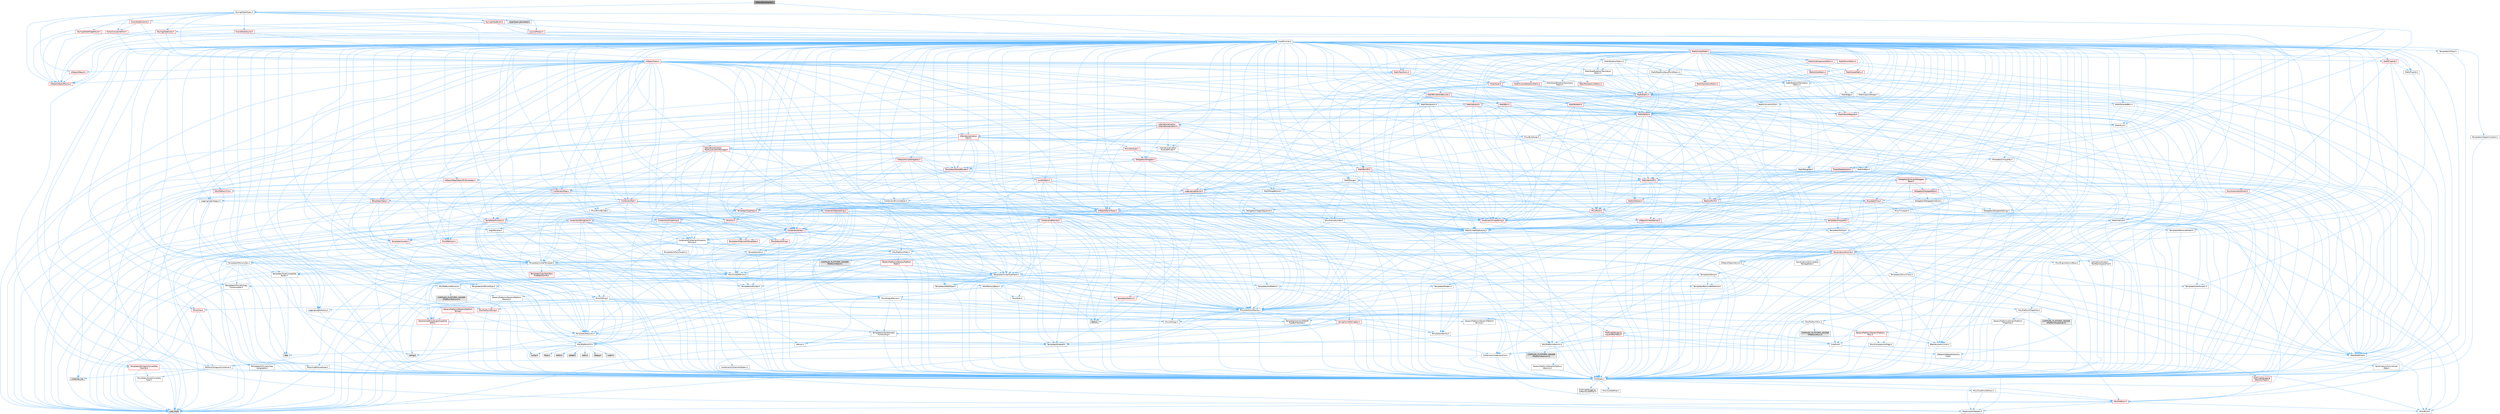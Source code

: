 digraph "DefaultStyleCache.h"
{
 // INTERACTIVE_SVG=YES
 // LATEX_PDF_SIZE
  bgcolor="transparent";
  edge [fontname=Helvetica,fontsize=10,labelfontname=Helvetica,labelfontsize=10];
  node [fontname=Helvetica,fontsize=10,shape=box,height=0.2,width=0.4];
  Node1 [id="Node000001",label="DefaultStyleCache.h",height=0.2,width=0.4,color="gray40", fillcolor="grey60", style="filled", fontcolor="black",tooltip=" "];
  Node1 -> Node2 [id="edge1_Node000001_Node000002",color="steelblue1",style="solid",tooltip=" "];
  Node2 [id="Node000002",label="CoreMinimal.h",height=0.2,width=0.4,color="grey40", fillcolor="white", style="filled",URL="$d7/d67/CoreMinimal_8h.html",tooltip=" "];
  Node2 -> Node3 [id="edge2_Node000002_Node000003",color="steelblue1",style="solid",tooltip=" "];
  Node3 [id="Node000003",label="CoreTypes.h",height=0.2,width=0.4,color="grey40", fillcolor="white", style="filled",URL="$dc/dec/CoreTypes_8h.html",tooltip=" "];
  Node3 -> Node4 [id="edge3_Node000003_Node000004",color="steelblue1",style="solid",tooltip=" "];
  Node4 [id="Node000004",label="HAL/Platform.h",height=0.2,width=0.4,color="red", fillcolor="#FFF0F0", style="filled",URL="$d9/dd0/Platform_8h.html",tooltip=" "];
  Node4 -> Node5 [id="edge4_Node000004_Node000005",color="steelblue1",style="solid",tooltip=" "];
  Node5 [id="Node000005",label="Misc/Build.h",height=0.2,width=0.4,color="grey40", fillcolor="white", style="filled",URL="$d3/dbb/Build_8h.html",tooltip=" "];
  Node4 -> Node7 [id="edge5_Node000004_Node000007",color="steelblue1",style="solid",tooltip=" "];
  Node7 [id="Node000007",label="type_traits",height=0.2,width=0.4,color="grey60", fillcolor="#E0E0E0", style="filled",tooltip=" "];
  Node4 -> Node8 [id="edge6_Node000004_Node000008",color="steelblue1",style="solid",tooltip=" "];
  Node8 [id="Node000008",label="PreprocessorHelpers.h",height=0.2,width=0.4,color="grey40", fillcolor="white", style="filled",URL="$db/ddb/PreprocessorHelpers_8h.html",tooltip=" "];
  Node3 -> Node14 [id="edge7_Node000003_Node000014",color="steelblue1",style="solid",tooltip=" "];
  Node14 [id="Node000014",label="ProfilingDebugging\l/UMemoryDefines.h",height=0.2,width=0.4,color="grey40", fillcolor="white", style="filled",URL="$d2/da2/UMemoryDefines_8h.html",tooltip=" "];
  Node3 -> Node15 [id="edge8_Node000003_Node000015",color="steelblue1",style="solid",tooltip=" "];
  Node15 [id="Node000015",label="Misc/CoreMiscDefines.h",height=0.2,width=0.4,color="grey40", fillcolor="white", style="filled",URL="$da/d38/CoreMiscDefines_8h.html",tooltip=" "];
  Node15 -> Node4 [id="edge9_Node000015_Node000004",color="steelblue1",style="solid",tooltip=" "];
  Node15 -> Node8 [id="edge10_Node000015_Node000008",color="steelblue1",style="solid",tooltip=" "];
  Node3 -> Node16 [id="edge11_Node000003_Node000016",color="steelblue1",style="solid",tooltip=" "];
  Node16 [id="Node000016",label="Misc/CoreDefines.h",height=0.2,width=0.4,color="grey40", fillcolor="white", style="filled",URL="$d3/dd2/CoreDefines_8h.html",tooltip=" "];
  Node2 -> Node17 [id="edge12_Node000002_Node000017",color="steelblue1",style="solid",tooltip=" "];
  Node17 [id="Node000017",label="CoreFwd.h",height=0.2,width=0.4,color="grey40", fillcolor="white", style="filled",URL="$d1/d1e/CoreFwd_8h.html",tooltip=" "];
  Node17 -> Node3 [id="edge13_Node000017_Node000003",color="steelblue1",style="solid",tooltip=" "];
  Node17 -> Node18 [id="edge14_Node000017_Node000018",color="steelblue1",style="solid",tooltip=" "];
  Node18 [id="Node000018",label="Containers/ContainersFwd.h",height=0.2,width=0.4,color="grey40", fillcolor="white", style="filled",URL="$d4/d0a/ContainersFwd_8h.html",tooltip=" "];
  Node18 -> Node4 [id="edge15_Node000018_Node000004",color="steelblue1",style="solid",tooltip=" "];
  Node18 -> Node3 [id="edge16_Node000018_Node000003",color="steelblue1",style="solid",tooltip=" "];
  Node18 -> Node19 [id="edge17_Node000018_Node000019",color="steelblue1",style="solid",tooltip=" "];
  Node19 [id="Node000019",label="Traits/IsContiguousContainer.h",height=0.2,width=0.4,color="grey40", fillcolor="white", style="filled",URL="$d5/d3c/IsContiguousContainer_8h.html",tooltip=" "];
  Node19 -> Node3 [id="edge18_Node000019_Node000003",color="steelblue1",style="solid",tooltip=" "];
  Node19 -> Node20 [id="edge19_Node000019_Node000020",color="steelblue1",style="solid",tooltip=" "];
  Node20 [id="Node000020",label="Misc/StaticAssertComplete\lType.h",height=0.2,width=0.4,color="grey40", fillcolor="white", style="filled",URL="$d5/d4e/StaticAssertCompleteType_8h.html",tooltip=" "];
  Node19 -> Node21 [id="edge20_Node000019_Node000021",color="steelblue1",style="solid",tooltip=" "];
  Node21 [id="Node000021",label="initializer_list",height=0.2,width=0.4,color="grey60", fillcolor="#E0E0E0", style="filled",tooltip=" "];
  Node17 -> Node22 [id="edge21_Node000017_Node000022",color="steelblue1",style="solid",tooltip=" "];
  Node22 [id="Node000022",label="Math/MathFwd.h",height=0.2,width=0.4,color="grey40", fillcolor="white", style="filled",URL="$d2/d10/MathFwd_8h.html",tooltip=" "];
  Node22 -> Node4 [id="edge22_Node000022_Node000004",color="steelblue1",style="solid",tooltip=" "];
  Node17 -> Node23 [id="edge23_Node000017_Node000023",color="steelblue1",style="solid",tooltip=" "];
  Node23 [id="Node000023",label="UObject/UObjectHierarchy\lFwd.h",height=0.2,width=0.4,color="grey40", fillcolor="white", style="filled",URL="$d3/d13/UObjectHierarchyFwd_8h.html",tooltip=" "];
  Node2 -> Node23 [id="edge24_Node000002_Node000023",color="steelblue1",style="solid",tooltip=" "];
  Node2 -> Node18 [id="edge25_Node000002_Node000018",color="steelblue1",style="solid",tooltip=" "];
  Node2 -> Node24 [id="edge26_Node000002_Node000024",color="steelblue1",style="solid",tooltip=" "];
  Node24 [id="Node000024",label="Misc/VarArgs.h",height=0.2,width=0.4,color="grey40", fillcolor="white", style="filled",URL="$d5/d6f/VarArgs_8h.html",tooltip=" "];
  Node24 -> Node3 [id="edge27_Node000024_Node000003",color="steelblue1",style="solid",tooltip=" "];
  Node2 -> Node25 [id="edge28_Node000002_Node000025",color="steelblue1",style="solid",tooltip=" "];
  Node25 [id="Node000025",label="Logging/LogVerbosity.h",height=0.2,width=0.4,color="grey40", fillcolor="white", style="filled",URL="$d2/d8f/LogVerbosity_8h.html",tooltip=" "];
  Node25 -> Node3 [id="edge29_Node000025_Node000003",color="steelblue1",style="solid",tooltip=" "];
  Node2 -> Node26 [id="edge30_Node000002_Node000026",color="steelblue1",style="solid",tooltip=" "];
  Node26 [id="Node000026",label="Misc/OutputDevice.h",height=0.2,width=0.4,color="grey40", fillcolor="white", style="filled",URL="$d7/d32/OutputDevice_8h.html",tooltip=" "];
  Node26 -> Node17 [id="edge31_Node000026_Node000017",color="steelblue1",style="solid",tooltip=" "];
  Node26 -> Node3 [id="edge32_Node000026_Node000003",color="steelblue1",style="solid",tooltip=" "];
  Node26 -> Node25 [id="edge33_Node000026_Node000025",color="steelblue1",style="solid",tooltip=" "];
  Node26 -> Node24 [id="edge34_Node000026_Node000024",color="steelblue1",style="solid",tooltip=" "];
  Node26 -> Node27 [id="edge35_Node000026_Node000027",color="steelblue1",style="solid",tooltip=" "];
  Node27 [id="Node000027",label="Templates/IsArrayOrRefOf\lTypeByPredicate.h",height=0.2,width=0.4,color="grey40", fillcolor="white", style="filled",URL="$d6/da1/IsArrayOrRefOfTypeByPredicate_8h.html",tooltip=" "];
  Node27 -> Node3 [id="edge36_Node000027_Node000003",color="steelblue1",style="solid",tooltip=" "];
  Node26 -> Node28 [id="edge37_Node000026_Node000028",color="steelblue1",style="solid",tooltip=" "];
  Node28 [id="Node000028",label="Templates/IsValidVariadic\lFunctionArg.h",height=0.2,width=0.4,color="grey40", fillcolor="white", style="filled",URL="$d0/dc8/IsValidVariadicFunctionArg_8h.html",tooltip=" "];
  Node28 -> Node3 [id="edge38_Node000028_Node000003",color="steelblue1",style="solid",tooltip=" "];
  Node28 -> Node29 [id="edge39_Node000028_Node000029",color="steelblue1",style="solid",tooltip=" "];
  Node29 [id="Node000029",label="IsEnum.h",height=0.2,width=0.4,color="grey40", fillcolor="white", style="filled",URL="$d4/de5/IsEnum_8h.html",tooltip=" "];
  Node28 -> Node7 [id="edge40_Node000028_Node000007",color="steelblue1",style="solid",tooltip=" "];
  Node26 -> Node30 [id="edge41_Node000026_Node000030",color="steelblue1",style="solid",tooltip=" "];
  Node30 [id="Node000030",label="Traits/IsCharEncodingCompatible\lWith.h",height=0.2,width=0.4,color="red", fillcolor="#FFF0F0", style="filled",URL="$df/dd1/IsCharEncodingCompatibleWith_8h.html",tooltip=" "];
  Node30 -> Node7 [id="edge42_Node000030_Node000007",color="steelblue1",style="solid",tooltip=" "];
  Node2 -> Node32 [id="edge43_Node000002_Node000032",color="steelblue1",style="solid",tooltip=" "];
  Node32 [id="Node000032",label="HAL/PlatformCrt.h",height=0.2,width=0.4,color="grey40", fillcolor="white", style="filled",URL="$d8/d75/PlatformCrt_8h.html",tooltip=" "];
  Node32 -> Node33 [id="edge44_Node000032_Node000033",color="steelblue1",style="solid",tooltip=" "];
  Node33 [id="Node000033",label="new",height=0.2,width=0.4,color="grey60", fillcolor="#E0E0E0", style="filled",tooltip=" "];
  Node32 -> Node34 [id="edge45_Node000032_Node000034",color="steelblue1",style="solid",tooltip=" "];
  Node34 [id="Node000034",label="wchar.h",height=0.2,width=0.4,color="grey60", fillcolor="#E0E0E0", style="filled",tooltip=" "];
  Node32 -> Node35 [id="edge46_Node000032_Node000035",color="steelblue1",style="solid",tooltip=" "];
  Node35 [id="Node000035",label="stddef.h",height=0.2,width=0.4,color="grey60", fillcolor="#E0E0E0", style="filled",tooltip=" "];
  Node32 -> Node36 [id="edge47_Node000032_Node000036",color="steelblue1",style="solid",tooltip=" "];
  Node36 [id="Node000036",label="stdlib.h",height=0.2,width=0.4,color="grey60", fillcolor="#E0E0E0", style="filled",tooltip=" "];
  Node32 -> Node37 [id="edge48_Node000032_Node000037",color="steelblue1",style="solid",tooltip=" "];
  Node37 [id="Node000037",label="stdio.h",height=0.2,width=0.4,color="grey60", fillcolor="#E0E0E0", style="filled",tooltip=" "];
  Node32 -> Node38 [id="edge49_Node000032_Node000038",color="steelblue1",style="solid",tooltip=" "];
  Node38 [id="Node000038",label="stdarg.h",height=0.2,width=0.4,color="grey60", fillcolor="#E0E0E0", style="filled",tooltip=" "];
  Node32 -> Node39 [id="edge50_Node000032_Node000039",color="steelblue1",style="solid",tooltip=" "];
  Node39 [id="Node000039",label="math.h",height=0.2,width=0.4,color="grey60", fillcolor="#E0E0E0", style="filled",tooltip=" "];
  Node32 -> Node40 [id="edge51_Node000032_Node000040",color="steelblue1",style="solid",tooltip=" "];
  Node40 [id="Node000040",label="float.h",height=0.2,width=0.4,color="grey60", fillcolor="#E0E0E0", style="filled",tooltip=" "];
  Node32 -> Node41 [id="edge52_Node000032_Node000041",color="steelblue1",style="solid",tooltip=" "];
  Node41 [id="Node000041",label="string.h",height=0.2,width=0.4,color="grey60", fillcolor="#E0E0E0", style="filled",tooltip=" "];
  Node2 -> Node42 [id="edge53_Node000002_Node000042",color="steelblue1",style="solid",tooltip=" "];
  Node42 [id="Node000042",label="HAL/PlatformMisc.h",height=0.2,width=0.4,color="grey40", fillcolor="white", style="filled",URL="$d0/df5/PlatformMisc_8h.html",tooltip=" "];
  Node42 -> Node3 [id="edge54_Node000042_Node000003",color="steelblue1",style="solid",tooltip=" "];
  Node42 -> Node43 [id="edge55_Node000042_Node000043",color="steelblue1",style="solid",tooltip=" "];
  Node43 [id="Node000043",label="GenericPlatform/GenericPlatform\lMisc.h",height=0.2,width=0.4,color="red", fillcolor="#FFF0F0", style="filled",URL="$db/d9a/GenericPlatformMisc_8h.html",tooltip=" "];
  Node43 -> Node17 [id="edge56_Node000043_Node000017",color="steelblue1",style="solid",tooltip=" "];
  Node43 -> Node3 [id="edge57_Node000043_Node000003",color="steelblue1",style="solid",tooltip=" "];
  Node43 -> Node32 [id="edge58_Node000043_Node000032",color="steelblue1",style="solid",tooltip=" "];
  Node43 -> Node47 [id="edge59_Node000043_Node000047",color="steelblue1",style="solid",tooltip=" "];
  Node47 [id="Node000047",label="Math/NumericLimits.h",height=0.2,width=0.4,color="grey40", fillcolor="white", style="filled",URL="$df/d1b/NumericLimits_8h.html",tooltip=" "];
  Node47 -> Node3 [id="edge60_Node000047_Node000003",color="steelblue1",style="solid",tooltip=" "];
  Node43 -> Node48 [id="edge61_Node000043_Node000048",color="steelblue1",style="solid",tooltip=" "];
  Node48 [id="Node000048",label="Misc/CompressionFlags.h",height=0.2,width=0.4,color="grey40", fillcolor="white", style="filled",URL="$d9/d76/CompressionFlags_8h.html",tooltip=" "];
  Node42 -> Node52 [id="edge62_Node000042_Node000052",color="steelblue1",style="solid",tooltip=" "];
  Node52 [id="Node000052",label="COMPILED_PLATFORM_HEADER\l(PlatformMisc.h)",height=0.2,width=0.4,color="grey60", fillcolor="#E0E0E0", style="filled",tooltip=" "];
  Node42 -> Node53 [id="edge63_Node000042_Node000053",color="steelblue1",style="solid",tooltip=" "];
  Node53 [id="Node000053",label="ProfilingDebugging\l/CpuProfilerTrace.h",height=0.2,width=0.4,color="red", fillcolor="#FFF0F0", style="filled",URL="$da/dcb/CpuProfilerTrace_8h.html",tooltip=" "];
  Node53 -> Node3 [id="edge64_Node000053_Node000003",color="steelblue1",style="solid",tooltip=" "];
  Node53 -> Node18 [id="edge65_Node000053_Node000018",color="steelblue1",style="solid",tooltip=" "];
  Node53 -> Node54 [id="edge66_Node000053_Node000054",color="steelblue1",style="solid",tooltip=" "];
  Node54 [id="Node000054",label="HAL/PlatformAtomics.h",height=0.2,width=0.4,color="grey40", fillcolor="white", style="filled",URL="$d3/d36/PlatformAtomics_8h.html",tooltip=" "];
  Node54 -> Node3 [id="edge67_Node000054_Node000003",color="steelblue1",style="solid",tooltip=" "];
  Node54 -> Node55 [id="edge68_Node000054_Node000055",color="steelblue1",style="solid",tooltip=" "];
  Node55 [id="Node000055",label="GenericPlatform/GenericPlatform\lAtomics.h",height=0.2,width=0.4,color="grey40", fillcolor="white", style="filled",URL="$da/d72/GenericPlatformAtomics_8h.html",tooltip=" "];
  Node55 -> Node3 [id="edge69_Node000055_Node000003",color="steelblue1",style="solid",tooltip=" "];
  Node54 -> Node56 [id="edge70_Node000054_Node000056",color="steelblue1",style="solid",tooltip=" "];
  Node56 [id="Node000056",label="COMPILED_PLATFORM_HEADER\l(PlatformAtomics.h)",height=0.2,width=0.4,color="grey60", fillcolor="#E0E0E0", style="filled",tooltip=" "];
  Node53 -> Node8 [id="edge71_Node000053_Node000008",color="steelblue1",style="solid",tooltip=" "];
  Node53 -> Node5 [id="edge72_Node000053_Node000005",color="steelblue1",style="solid",tooltip=" "];
  Node2 -> Node61 [id="edge73_Node000002_Node000061",color="steelblue1",style="solid",tooltip=" "];
  Node61 [id="Node000061",label="Misc/AssertionMacros.h",height=0.2,width=0.4,color="grey40", fillcolor="white", style="filled",URL="$d0/dfa/AssertionMacros_8h.html",tooltip=" "];
  Node61 -> Node3 [id="edge74_Node000061_Node000003",color="steelblue1",style="solid",tooltip=" "];
  Node61 -> Node4 [id="edge75_Node000061_Node000004",color="steelblue1",style="solid",tooltip=" "];
  Node61 -> Node42 [id="edge76_Node000061_Node000042",color="steelblue1",style="solid",tooltip=" "];
  Node61 -> Node8 [id="edge77_Node000061_Node000008",color="steelblue1",style="solid",tooltip=" "];
  Node61 -> Node62 [id="edge78_Node000061_Node000062",color="steelblue1",style="solid",tooltip=" "];
  Node62 [id="Node000062",label="Templates/EnableIf.h",height=0.2,width=0.4,color="grey40", fillcolor="white", style="filled",URL="$d7/d60/EnableIf_8h.html",tooltip=" "];
  Node62 -> Node3 [id="edge79_Node000062_Node000003",color="steelblue1",style="solid",tooltip=" "];
  Node61 -> Node27 [id="edge80_Node000061_Node000027",color="steelblue1",style="solid",tooltip=" "];
  Node61 -> Node28 [id="edge81_Node000061_Node000028",color="steelblue1",style="solid",tooltip=" "];
  Node61 -> Node30 [id="edge82_Node000061_Node000030",color="steelblue1",style="solid",tooltip=" "];
  Node61 -> Node24 [id="edge83_Node000061_Node000024",color="steelblue1",style="solid",tooltip=" "];
  Node61 -> Node63 [id="edge84_Node000061_Node000063",color="steelblue1",style="solid",tooltip=" "];
  Node63 [id="Node000063",label="String/FormatStringSan.h",height=0.2,width=0.4,color="red", fillcolor="#FFF0F0", style="filled",URL="$d3/d8b/FormatStringSan_8h.html",tooltip=" "];
  Node63 -> Node7 [id="edge85_Node000063_Node000007",color="steelblue1",style="solid",tooltip=" "];
  Node63 -> Node3 [id="edge86_Node000063_Node000003",color="steelblue1",style="solid",tooltip=" "];
  Node63 -> Node64 [id="edge87_Node000063_Node000064",color="steelblue1",style="solid",tooltip=" "];
  Node64 [id="Node000064",label="Templates/Requires.h",height=0.2,width=0.4,color="grey40", fillcolor="white", style="filled",URL="$dc/d96/Requires_8h.html",tooltip=" "];
  Node64 -> Node62 [id="edge88_Node000064_Node000062",color="steelblue1",style="solid",tooltip=" "];
  Node64 -> Node7 [id="edge89_Node000064_Node000007",color="steelblue1",style="solid",tooltip=" "];
  Node63 -> Node65 [id="edge90_Node000063_Node000065",color="steelblue1",style="solid",tooltip=" "];
  Node65 [id="Node000065",label="Templates/Identity.h",height=0.2,width=0.4,color="grey40", fillcolor="white", style="filled",URL="$d0/dd5/Identity_8h.html",tooltip=" "];
  Node63 -> Node28 [id="edge91_Node000063_Node000028",color="steelblue1",style="solid",tooltip=" "];
  Node63 -> Node18 [id="edge92_Node000063_Node000018",color="steelblue1",style="solid",tooltip=" "];
  Node61 -> Node69 [id="edge93_Node000061_Node000069",color="steelblue1",style="solid",tooltip=" "];
  Node69 [id="Node000069",label="atomic",height=0.2,width=0.4,color="grey60", fillcolor="#E0E0E0", style="filled",tooltip=" "];
  Node2 -> Node70 [id="edge94_Node000002_Node000070",color="steelblue1",style="solid",tooltip=" "];
  Node70 [id="Node000070",label="Templates/IsPointer.h",height=0.2,width=0.4,color="grey40", fillcolor="white", style="filled",URL="$d7/d05/IsPointer_8h.html",tooltip=" "];
  Node70 -> Node3 [id="edge95_Node000070_Node000003",color="steelblue1",style="solid",tooltip=" "];
  Node2 -> Node71 [id="edge96_Node000002_Node000071",color="steelblue1",style="solid",tooltip=" "];
  Node71 [id="Node000071",label="HAL/PlatformMemory.h",height=0.2,width=0.4,color="grey40", fillcolor="white", style="filled",URL="$de/d68/PlatformMemory_8h.html",tooltip=" "];
  Node71 -> Node3 [id="edge97_Node000071_Node000003",color="steelblue1",style="solid",tooltip=" "];
  Node71 -> Node72 [id="edge98_Node000071_Node000072",color="steelblue1",style="solid",tooltip=" "];
  Node72 [id="Node000072",label="GenericPlatform/GenericPlatform\lMemory.h",height=0.2,width=0.4,color="grey40", fillcolor="white", style="filled",URL="$dd/d22/GenericPlatformMemory_8h.html",tooltip=" "];
  Node72 -> Node17 [id="edge99_Node000072_Node000017",color="steelblue1",style="solid",tooltip=" "];
  Node72 -> Node3 [id="edge100_Node000072_Node000003",color="steelblue1",style="solid",tooltip=" "];
  Node72 -> Node73 [id="edge101_Node000072_Node000073",color="steelblue1",style="solid",tooltip=" "];
  Node73 [id="Node000073",label="HAL/PlatformString.h",height=0.2,width=0.4,color="red", fillcolor="#FFF0F0", style="filled",URL="$db/db5/PlatformString_8h.html",tooltip=" "];
  Node73 -> Node3 [id="edge102_Node000073_Node000003",color="steelblue1",style="solid",tooltip=" "];
  Node72 -> Node41 [id="edge103_Node000072_Node000041",color="steelblue1",style="solid",tooltip=" "];
  Node72 -> Node34 [id="edge104_Node000072_Node000034",color="steelblue1",style="solid",tooltip=" "];
  Node71 -> Node75 [id="edge105_Node000071_Node000075",color="steelblue1",style="solid",tooltip=" "];
  Node75 [id="Node000075",label="COMPILED_PLATFORM_HEADER\l(PlatformMemory.h)",height=0.2,width=0.4,color="grey60", fillcolor="#E0E0E0", style="filled",tooltip=" "];
  Node2 -> Node54 [id="edge106_Node000002_Node000054",color="steelblue1",style="solid",tooltip=" "];
  Node2 -> Node76 [id="edge107_Node000002_Node000076",color="steelblue1",style="solid",tooltip=" "];
  Node76 [id="Node000076",label="Misc/Exec.h",height=0.2,width=0.4,color="grey40", fillcolor="white", style="filled",URL="$de/ddb/Exec_8h.html",tooltip=" "];
  Node76 -> Node3 [id="edge108_Node000076_Node000003",color="steelblue1",style="solid",tooltip=" "];
  Node76 -> Node61 [id="edge109_Node000076_Node000061",color="steelblue1",style="solid",tooltip=" "];
  Node2 -> Node77 [id="edge110_Node000002_Node000077",color="steelblue1",style="solid",tooltip=" "];
  Node77 [id="Node000077",label="HAL/MemoryBase.h",height=0.2,width=0.4,color="grey40", fillcolor="white", style="filled",URL="$d6/d9f/MemoryBase_8h.html",tooltip=" "];
  Node77 -> Node3 [id="edge111_Node000077_Node000003",color="steelblue1",style="solid",tooltip=" "];
  Node77 -> Node54 [id="edge112_Node000077_Node000054",color="steelblue1",style="solid",tooltip=" "];
  Node77 -> Node32 [id="edge113_Node000077_Node000032",color="steelblue1",style="solid",tooltip=" "];
  Node77 -> Node76 [id="edge114_Node000077_Node000076",color="steelblue1",style="solid",tooltip=" "];
  Node77 -> Node26 [id="edge115_Node000077_Node000026",color="steelblue1",style="solid",tooltip=" "];
  Node77 -> Node78 [id="edge116_Node000077_Node000078",color="steelblue1",style="solid",tooltip=" "];
  Node78 [id="Node000078",label="Templates/Atomic.h",height=0.2,width=0.4,color="red", fillcolor="#FFF0F0", style="filled",URL="$d3/d91/Atomic_8h.html",tooltip=" "];
  Node78 -> Node69 [id="edge117_Node000078_Node000069",color="steelblue1",style="solid",tooltip=" "];
  Node2 -> Node87 [id="edge118_Node000002_Node000087",color="steelblue1",style="solid",tooltip=" "];
  Node87 [id="Node000087",label="HAL/UnrealMemory.h",height=0.2,width=0.4,color="grey40", fillcolor="white", style="filled",URL="$d9/d96/UnrealMemory_8h.html",tooltip=" "];
  Node87 -> Node3 [id="edge119_Node000087_Node000003",color="steelblue1",style="solid",tooltip=" "];
  Node87 -> Node72 [id="edge120_Node000087_Node000072",color="steelblue1",style="solid",tooltip=" "];
  Node87 -> Node77 [id="edge121_Node000087_Node000077",color="steelblue1",style="solid",tooltip=" "];
  Node87 -> Node71 [id="edge122_Node000087_Node000071",color="steelblue1",style="solid",tooltip=" "];
  Node87 -> Node88 [id="edge123_Node000087_Node000088",color="steelblue1",style="solid",tooltip=" "];
  Node88 [id="Node000088",label="ProfilingDebugging\l/MemoryTrace.h",height=0.2,width=0.4,color="red", fillcolor="#FFF0F0", style="filled",URL="$da/dd7/MemoryTrace_8h.html",tooltip=" "];
  Node88 -> Node4 [id="edge124_Node000088_Node000004",color="steelblue1",style="solid",tooltip=" "];
  Node87 -> Node70 [id="edge125_Node000087_Node000070",color="steelblue1",style="solid",tooltip=" "];
  Node2 -> Node89 [id="edge126_Node000002_Node000089",color="steelblue1",style="solid",tooltip=" "];
  Node89 [id="Node000089",label="Templates/IsArithmetic.h",height=0.2,width=0.4,color="grey40", fillcolor="white", style="filled",URL="$d2/d5d/IsArithmetic_8h.html",tooltip=" "];
  Node89 -> Node3 [id="edge127_Node000089_Node000003",color="steelblue1",style="solid",tooltip=" "];
  Node2 -> Node83 [id="edge128_Node000002_Node000083",color="steelblue1",style="solid",tooltip=" "];
  Node83 [id="Node000083",label="Templates/AndOrNot.h",height=0.2,width=0.4,color="grey40", fillcolor="white", style="filled",URL="$db/d0a/AndOrNot_8h.html",tooltip=" "];
  Node83 -> Node3 [id="edge129_Node000083_Node000003",color="steelblue1",style="solid",tooltip=" "];
  Node2 -> Node90 [id="edge130_Node000002_Node000090",color="steelblue1",style="solid",tooltip=" "];
  Node90 [id="Node000090",label="Templates/IsPODType.h",height=0.2,width=0.4,color="grey40", fillcolor="white", style="filled",URL="$d7/db1/IsPODType_8h.html",tooltip=" "];
  Node90 -> Node3 [id="edge131_Node000090_Node000003",color="steelblue1",style="solid",tooltip=" "];
  Node2 -> Node91 [id="edge132_Node000002_Node000091",color="steelblue1",style="solid",tooltip=" "];
  Node91 [id="Node000091",label="Templates/IsUECoreType.h",height=0.2,width=0.4,color="grey40", fillcolor="white", style="filled",URL="$d1/db8/IsUECoreType_8h.html",tooltip=" "];
  Node91 -> Node3 [id="edge133_Node000091_Node000003",color="steelblue1",style="solid",tooltip=" "];
  Node91 -> Node7 [id="edge134_Node000091_Node000007",color="steelblue1",style="solid",tooltip=" "];
  Node2 -> Node84 [id="edge135_Node000002_Node000084",color="steelblue1",style="solid",tooltip=" "];
  Node84 [id="Node000084",label="Templates/IsTriviallyCopy\lConstructible.h",height=0.2,width=0.4,color="grey40", fillcolor="white", style="filled",URL="$d3/d78/IsTriviallyCopyConstructible_8h.html",tooltip=" "];
  Node84 -> Node3 [id="edge136_Node000084_Node000003",color="steelblue1",style="solid",tooltip=" "];
  Node84 -> Node7 [id="edge137_Node000084_Node000007",color="steelblue1",style="solid",tooltip=" "];
  Node2 -> Node92 [id="edge138_Node000002_Node000092",color="steelblue1",style="solid",tooltip=" "];
  Node92 [id="Node000092",label="Templates/UnrealTypeTraits.h",height=0.2,width=0.4,color="grey40", fillcolor="white", style="filled",URL="$d2/d2d/UnrealTypeTraits_8h.html",tooltip=" "];
  Node92 -> Node3 [id="edge139_Node000092_Node000003",color="steelblue1",style="solid",tooltip=" "];
  Node92 -> Node70 [id="edge140_Node000092_Node000070",color="steelblue1",style="solid",tooltip=" "];
  Node92 -> Node61 [id="edge141_Node000092_Node000061",color="steelblue1",style="solid",tooltip=" "];
  Node92 -> Node83 [id="edge142_Node000092_Node000083",color="steelblue1",style="solid",tooltip=" "];
  Node92 -> Node62 [id="edge143_Node000092_Node000062",color="steelblue1",style="solid",tooltip=" "];
  Node92 -> Node89 [id="edge144_Node000092_Node000089",color="steelblue1",style="solid",tooltip=" "];
  Node92 -> Node29 [id="edge145_Node000092_Node000029",color="steelblue1",style="solid",tooltip=" "];
  Node92 -> Node93 [id="edge146_Node000092_Node000093",color="steelblue1",style="solid",tooltip=" "];
  Node93 [id="Node000093",label="Templates/Models.h",height=0.2,width=0.4,color="grey40", fillcolor="white", style="filled",URL="$d3/d0c/Models_8h.html",tooltip=" "];
  Node93 -> Node65 [id="edge147_Node000093_Node000065",color="steelblue1",style="solid",tooltip=" "];
  Node92 -> Node90 [id="edge148_Node000092_Node000090",color="steelblue1",style="solid",tooltip=" "];
  Node92 -> Node91 [id="edge149_Node000092_Node000091",color="steelblue1",style="solid",tooltip=" "];
  Node92 -> Node84 [id="edge150_Node000092_Node000084",color="steelblue1",style="solid",tooltip=" "];
  Node2 -> Node62 [id="edge151_Node000002_Node000062",color="steelblue1",style="solid",tooltip=" "];
  Node2 -> Node94 [id="edge152_Node000002_Node000094",color="steelblue1",style="solid",tooltip=" "];
  Node94 [id="Node000094",label="Templates/RemoveReference.h",height=0.2,width=0.4,color="grey40", fillcolor="white", style="filled",URL="$da/dbe/RemoveReference_8h.html",tooltip=" "];
  Node94 -> Node3 [id="edge153_Node000094_Node000003",color="steelblue1",style="solid",tooltip=" "];
  Node2 -> Node95 [id="edge154_Node000002_Node000095",color="steelblue1",style="solid",tooltip=" "];
  Node95 [id="Node000095",label="Templates/IntegralConstant.h",height=0.2,width=0.4,color="grey40", fillcolor="white", style="filled",URL="$db/d1b/IntegralConstant_8h.html",tooltip=" "];
  Node95 -> Node3 [id="edge155_Node000095_Node000003",color="steelblue1",style="solid",tooltip=" "];
  Node2 -> Node96 [id="edge156_Node000002_Node000096",color="steelblue1",style="solid",tooltip=" "];
  Node96 [id="Node000096",label="Templates/IsClass.h",height=0.2,width=0.4,color="grey40", fillcolor="white", style="filled",URL="$db/dcb/IsClass_8h.html",tooltip=" "];
  Node96 -> Node3 [id="edge157_Node000096_Node000003",color="steelblue1",style="solid",tooltip=" "];
  Node2 -> Node97 [id="edge158_Node000002_Node000097",color="steelblue1",style="solid",tooltip=" "];
  Node97 [id="Node000097",label="Templates/TypeCompatible\lBytes.h",height=0.2,width=0.4,color="grey40", fillcolor="white", style="filled",URL="$df/d0a/TypeCompatibleBytes_8h.html",tooltip=" "];
  Node97 -> Node3 [id="edge159_Node000097_Node000003",color="steelblue1",style="solid",tooltip=" "];
  Node97 -> Node41 [id="edge160_Node000097_Node000041",color="steelblue1",style="solid",tooltip=" "];
  Node97 -> Node33 [id="edge161_Node000097_Node000033",color="steelblue1",style="solid",tooltip=" "];
  Node97 -> Node7 [id="edge162_Node000097_Node000007",color="steelblue1",style="solid",tooltip=" "];
  Node2 -> Node19 [id="edge163_Node000002_Node000019",color="steelblue1",style="solid",tooltip=" "];
  Node2 -> Node98 [id="edge164_Node000002_Node000098",color="steelblue1",style="solid",tooltip=" "];
  Node98 [id="Node000098",label="Templates/UnrealTemplate.h",height=0.2,width=0.4,color="grey40", fillcolor="white", style="filled",URL="$d4/d24/UnrealTemplate_8h.html",tooltip=" "];
  Node98 -> Node3 [id="edge165_Node000098_Node000003",color="steelblue1",style="solid",tooltip=" "];
  Node98 -> Node70 [id="edge166_Node000098_Node000070",color="steelblue1",style="solid",tooltip=" "];
  Node98 -> Node87 [id="edge167_Node000098_Node000087",color="steelblue1",style="solid",tooltip=" "];
  Node98 -> Node99 [id="edge168_Node000098_Node000099",color="steelblue1",style="solid",tooltip=" "];
  Node99 [id="Node000099",label="Templates/CopyQualifiers\lAndRefsFromTo.h",height=0.2,width=0.4,color="red", fillcolor="#FFF0F0", style="filled",URL="$d3/db3/CopyQualifiersAndRefsFromTo_8h.html",tooltip=" "];
  Node98 -> Node92 [id="edge169_Node000098_Node000092",color="steelblue1",style="solid",tooltip=" "];
  Node98 -> Node94 [id="edge170_Node000098_Node000094",color="steelblue1",style="solid",tooltip=" "];
  Node98 -> Node64 [id="edge171_Node000098_Node000064",color="steelblue1",style="solid",tooltip=" "];
  Node98 -> Node97 [id="edge172_Node000098_Node000097",color="steelblue1",style="solid",tooltip=" "];
  Node98 -> Node65 [id="edge173_Node000098_Node000065",color="steelblue1",style="solid",tooltip=" "];
  Node98 -> Node19 [id="edge174_Node000098_Node000019",color="steelblue1",style="solid",tooltip=" "];
  Node98 -> Node101 [id="edge175_Node000098_Node000101",color="steelblue1",style="solid",tooltip=" "];
  Node101 [id="Node000101",label="Traits/UseBitwiseSwap.h",height=0.2,width=0.4,color="grey40", fillcolor="white", style="filled",URL="$db/df3/UseBitwiseSwap_8h.html",tooltip=" "];
  Node101 -> Node3 [id="edge176_Node000101_Node000003",color="steelblue1",style="solid",tooltip=" "];
  Node101 -> Node7 [id="edge177_Node000101_Node000007",color="steelblue1",style="solid",tooltip=" "];
  Node98 -> Node7 [id="edge178_Node000098_Node000007",color="steelblue1",style="solid",tooltip=" "];
  Node2 -> Node47 [id="edge179_Node000002_Node000047",color="steelblue1",style="solid",tooltip=" "];
  Node2 -> Node102 [id="edge180_Node000002_Node000102",color="steelblue1",style="solid",tooltip=" "];
  Node102 [id="Node000102",label="HAL/PlatformMath.h",height=0.2,width=0.4,color="grey40", fillcolor="white", style="filled",URL="$dc/d53/PlatformMath_8h.html",tooltip=" "];
  Node102 -> Node3 [id="edge181_Node000102_Node000003",color="steelblue1",style="solid",tooltip=" "];
  Node102 -> Node103 [id="edge182_Node000102_Node000103",color="steelblue1",style="solid",tooltip=" "];
  Node103 [id="Node000103",label="GenericPlatform/GenericPlatform\lMath.h",height=0.2,width=0.4,color="red", fillcolor="#FFF0F0", style="filled",URL="$d5/d79/GenericPlatformMath_8h.html",tooltip=" "];
  Node103 -> Node3 [id="edge183_Node000103_Node000003",color="steelblue1",style="solid",tooltip=" "];
  Node103 -> Node18 [id="edge184_Node000103_Node000018",color="steelblue1",style="solid",tooltip=" "];
  Node103 -> Node32 [id="edge185_Node000103_Node000032",color="steelblue1",style="solid",tooltip=" "];
  Node103 -> Node83 [id="edge186_Node000103_Node000083",color="steelblue1",style="solid",tooltip=" "];
  Node103 -> Node104 [id="edge187_Node000103_Node000104",color="steelblue1",style="solid",tooltip=" "];
  Node104 [id="Node000104",label="Templates/Decay.h",height=0.2,width=0.4,color="grey40", fillcolor="white", style="filled",URL="$dd/d0f/Decay_8h.html",tooltip=" "];
  Node104 -> Node3 [id="edge188_Node000104_Node000003",color="steelblue1",style="solid",tooltip=" "];
  Node104 -> Node94 [id="edge189_Node000104_Node000094",color="steelblue1",style="solid",tooltip=" "];
  Node104 -> Node7 [id="edge190_Node000104_Node000007",color="steelblue1",style="solid",tooltip=" "];
  Node103 -> Node92 [id="edge191_Node000103_Node000092",color="steelblue1",style="solid",tooltip=" "];
  Node103 -> Node64 [id="edge192_Node000103_Node000064",color="steelblue1",style="solid",tooltip=" "];
  Node103 -> Node97 [id="edge193_Node000103_Node000097",color="steelblue1",style="solid",tooltip=" "];
  Node103 -> Node7 [id="edge194_Node000103_Node000007",color="steelblue1",style="solid",tooltip=" "];
  Node102 -> Node109 [id="edge195_Node000102_Node000109",color="steelblue1",style="solid",tooltip=" "];
  Node109 [id="Node000109",label="COMPILED_PLATFORM_HEADER\l(PlatformMath.h)",height=0.2,width=0.4,color="grey60", fillcolor="#E0E0E0", style="filled",tooltip=" "];
  Node2 -> Node85 [id="edge196_Node000002_Node000085",color="steelblue1",style="solid",tooltip=" "];
  Node85 [id="Node000085",label="Templates/IsTriviallyCopy\lAssignable.h",height=0.2,width=0.4,color="grey40", fillcolor="white", style="filled",URL="$d2/df2/IsTriviallyCopyAssignable_8h.html",tooltip=" "];
  Node85 -> Node3 [id="edge197_Node000085_Node000003",color="steelblue1",style="solid",tooltip=" "];
  Node85 -> Node7 [id="edge198_Node000085_Node000007",color="steelblue1",style="solid",tooltip=" "];
  Node2 -> Node110 [id="edge199_Node000002_Node000110",color="steelblue1",style="solid",tooltip=" "];
  Node110 [id="Node000110",label="Templates/MemoryOps.h",height=0.2,width=0.4,color="grey40", fillcolor="white", style="filled",URL="$db/dea/MemoryOps_8h.html",tooltip=" "];
  Node110 -> Node3 [id="edge200_Node000110_Node000003",color="steelblue1",style="solid",tooltip=" "];
  Node110 -> Node87 [id="edge201_Node000110_Node000087",color="steelblue1",style="solid",tooltip=" "];
  Node110 -> Node85 [id="edge202_Node000110_Node000085",color="steelblue1",style="solid",tooltip=" "];
  Node110 -> Node84 [id="edge203_Node000110_Node000084",color="steelblue1",style="solid",tooltip=" "];
  Node110 -> Node64 [id="edge204_Node000110_Node000064",color="steelblue1",style="solid",tooltip=" "];
  Node110 -> Node92 [id="edge205_Node000110_Node000092",color="steelblue1",style="solid",tooltip=" "];
  Node110 -> Node101 [id="edge206_Node000110_Node000101",color="steelblue1",style="solid",tooltip=" "];
  Node110 -> Node33 [id="edge207_Node000110_Node000033",color="steelblue1",style="solid",tooltip=" "];
  Node110 -> Node7 [id="edge208_Node000110_Node000007",color="steelblue1",style="solid",tooltip=" "];
  Node2 -> Node111 [id="edge209_Node000002_Node000111",color="steelblue1",style="solid",tooltip=" "];
  Node111 [id="Node000111",label="Containers/ContainerAllocation\lPolicies.h",height=0.2,width=0.4,color="grey40", fillcolor="white", style="filled",URL="$d7/dff/ContainerAllocationPolicies_8h.html",tooltip=" "];
  Node111 -> Node3 [id="edge210_Node000111_Node000003",color="steelblue1",style="solid",tooltip=" "];
  Node111 -> Node112 [id="edge211_Node000111_Node000112",color="steelblue1",style="solid",tooltip=" "];
  Node112 [id="Node000112",label="Containers/ContainerHelpers.h",height=0.2,width=0.4,color="grey40", fillcolor="white", style="filled",URL="$d7/d33/ContainerHelpers_8h.html",tooltip=" "];
  Node112 -> Node3 [id="edge212_Node000112_Node000003",color="steelblue1",style="solid",tooltip=" "];
  Node111 -> Node111 [id="edge213_Node000111_Node000111",color="steelblue1",style="solid",tooltip=" "];
  Node111 -> Node102 [id="edge214_Node000111_Node000102",color="steelblue1",style="solid",tooltip=" "];
  Node111 -> Node87 [id="edge215_Node000111_Node000087",color="steelblue1",style="solid",tooltip=" "];
  Node111 -> Node47 [id="edge216_Node000111_Node000047",color="steelblue1",style="solid",tooltip=" "];
  Node111 -> Node61 [id="edge217_Node000111_Node000061",color="steelblue1",style="solid",tooltip=" "];
  Node111 -> Node113 [id="edge218_Node000111_Node000113",color="steelblue1",style="solid",tooltip=" "];
  Node113 [id="Node000113",label="Templates/IsPolymorphic.h",height=0.2,width=0.4,color="grey40", fillcolor="white", style="filled",URL="$dc/d20/IsPolymorphic_8h.html",tooltip=" "];
  Node111 -> Node110 [id="edge219_Node000111_Node000110",color="steelblue1",style="solid",tooltip=" "];
  Node111 -> Node97 [id="edge220_Node000111_Node000097",color="steelblue1",style="solid",tooltip=" "];
  Node111 -> Node7 [id="edge221_Node000111_Node000007",color="steelblue1",style="solid",tooltip=" "];
  Node2 -> Node114 [id="edge222_Node000002_Node000114",color="steelblue1",style="solid",tooltip=" "];
  Node114 [id="Node000114",label="Templates/IsEnumClass.h",height=0.2,width=0.4,color="grey40", fillcolor="white", style="filled",URL="$d7/d15/IsEnumClass_8h.html",tooltip=" "];
  Node114 -> Node3 [id="edge223_Node000114_Node000003",color="steelblue1",style="solid",tooltip=" "];
  Node114 -> Node83 [id="edge224_Node000114_Node000083",color="steelblue1",style="solid",tooltip=" "];
  Node2 -> Node115 [id="edge225_Node000002_Node000115",color="steelblue1",style="solid",tooltip=" "];
  Node115 [id="Node000115",label="HAL/PlatformProperties.h",height=0.2,width=0.4,color="grey40", fillcolor="white", style="filled",URL="$d9/db0/PlatformProperties_8h.html",tooltip=" "];
  Node115 -> Node3 [id="edge226_Node000115_Node000003",color="steelblue1",style="solid",tooltip=" "];
  Node115 -> Node116 [id="edge227_Node000115_Node000116",color="steelblue1",style="solid",tooltip=" "];
  Node116 [id="Node000116",label="GenericPlatform/GenericPlatform\lProperties.h",height=0.2,width=0.4,color="grey40", fillcolor="white", style="filled",URL="$d2/dcd/GenericPlatformProperties_8h.html",tooltip=" "];
  Node116 -> Node3 [id="edge228_Node000116_Node000003",color="steelblue1",style="solid",tooltip=" "];
  Node116 -> Node43 [id="edge229_Node000116_Node000043",color="steelblue1",style="solid",tooltip=" "];
  Node115 -> Node117 [id="edge230_Node000115_Node000117",color="steelblue1",style="solid",tooltip=" "];
  Node117 [id="Node000117",label="COMPILED_PLATFORM_HEADER\l(PlatformProperties.h)",height=0.2,width=0.4,color="grey60", fillcolor="#E0E0E0", style="filled",tooltip=" "];
  Node2 -> Node118 [id="edge231_Node000002_Node000118",color="steelblue1",style="solid",tooltip=" "];
  Node118 [id="Node000118",label="Misc/EngineVersionBase.h",height=0.2,width=0.4,color="grey40", fillcolor="white", style="filled",URL="$d5/d2b/EngineVersionBase_8h.html",tooltip=" "];
  Node118 -> Node3 [id="edge232_Node000118_Node000003",color="steelblue1",style="solid",tooltip=" "];
  Node2 -> Node119 [id="edge233_Node000002_Node000119",color="steelblue1",style="solid",tooltip=" "];
  Node119 [id="Node000119",label="Internationalization\l/TextNamespaceFwd.h",height=0.2,width=0.4,color="grey40", fillcolor="white", style="filled",URL="$d8/d97/TextNamespaceFwd_8h.html",tooltip=" "];
  Node119 -> Node3 [id="edge234_Node000119_Node000003",color="steelblue1",style="solid",tooltip=" "];
  Node2 -> Node120 [id="edge235_Node000002_Node000120",color="steelblue1",style="solid",tooltip=" "];
  Node120 [id="Node000120",label="Serialization/Archive.h",height=0.2,width=0.4,color="red", fillcolor="#FFF0F0", style="filled",URL="$d7/d3b/Archive_8h.html",tooltip=" "];
  Node120 -> Node17 [id="edge236_Node000120_Node000017",color="steelblue1",style="solid",tooltip=" "];
  Node120 -> Node3 [id="edge237_Node000120_Node000003",color="steelblue1",style="solid",tooltip=" "];
  Node120 -> Node115 [id="edge238_Node000120_Node000115",color="steelblue1",style="solid",tooltip=" "];
  Node120 -> Node119 [id="edge239_Node000120_Node000119",color="steelblue1",style="solid",tooltip=" "];
  Node120 -> Node22 [id="edge240_Node000120_Node000022",color="steelblue1",style="solid",tooltip=" "];
  Node120 -> Node61 [id="edge241_Node000120_Node000061",color="steelblue1",style="solid",tooltip=" "];
  Node120 -> Node5 [id="edge242_Node000120_Node000005",color="steelblue1",style="solid",tooltip=" "];
  Node120 -> Node48 [id="edge243_Node000120_Node000048",color="steelblue1",style="solid",tooltip=" "];
  Node120 -> Node118 [id="edge244_Node000120_Node000118",color="steelblue1",style="solid",tooltip=" "];
  Node120 -> Node24 [id="edge245_Node000120_Node000024",color="steelblue1",style="solid",tooltip=" "];
  Node120 -> Node121 [id="edge246_Node000120_Node000121",color="steelblue1",style="solid",tooltip=" "];
  Node121 [id="Node000121",label="Serialization/ArchiveCook\lData.h",height=0.2,width=0.4,color="grey40", fillcolor="white", style="filled",URL="$dc/db6/ArchiveCookData_8h.html",tooltip=" "];
  Node121 -> Node4 [id="edge247_Node000121_Node000004",color="steelblue1",style="solid",tooltip=" "];
  Node120 -> Node122 [id="edge248_Node000120_Node000122",color="steelblue1",style="solid",tooltip=" "];
  Node122 [id="Node000122",label="Serialization/ArchiveSave\lPackageData.h",height=0.2,width=0.4,color="grey40", fillcolor="white", style="filled",URL="$d1/d37/ArchiveSavePackageData_8h.html",tooltip=" "];
  Node120 -> Node62 [id="edge249_Node000120_Node000062",color="steelblue1",style="solid",tooltip=" "];
  Node120 -> Node27 [id="edge250_Node000120_Node000027",color="steelblue1",style="solid",tooltip=" "];
  Node120 -> Node114 [id="edge251_Node000120_Node000114",color="steelblue1",style="solid",tooltip=" "];
  Node120 -> Node28 [id="edge252_Node000120_Node000028",color="steelblue1",style="solid",tooltip=" "];
  Node120 -> Node98 [id="edge253_Node000120_Node000098",color="steelblue1",style="solid",tooltip=" "];
  Node120 -> Node30 [id="edge254_Node000120_Node000030",color="steelblue1",style="solid",tooltip=" "];
  Node120 -> Node123 [id="edge255_Node000120_Node000123",color="steelblue1",style="solid",tooltip=" "];
  Node123 [id="Node000123",label="UObject/ObjectVersion.h",height=0.2,width=0.4,color="grey40", fillcolor="white", style="filled",URL="$da/d63/ObjectVersion_8h.html",tooltip=" "];
  Node123 -> Node3 [id="edge256_Node000123_Node000003",color="steelblue1",style="solid",tooltip=" "];
  Node2 -> Node124 [id="edge257_Node000002_Node000124",color="steelblue1",style="solid",tooltip=" "];
  Node124 [id="Node000124",label="Templates/Less.h",height=0.2,width=0.4,color="grey40", fillcolor="white", style="filled",URL="$de/dc8/Less_8h.html",tooltip=" "];
  Node124 -> Node3 [id="edge258_Node000124_Node000003",color="steelblue1",style="solid",tooltip=" "];
  Node124 -> Node98 [id="edge259_Node000124_Node000098",color="steelblue1",style="solid",tooltip=" "];
  Node2 -> Node125 [id="edge260_Node000002_Node000125",color="steelblue1",style="solid",tooltip=" "];
  Node125 [id="Node000125",label="Templates/Sorting.h",height=0.2,width=0.4,color="red", fillcolor="#FFF0F0", style="filled",URL="$d3/d9e/Sorting_8h.html",tooltip=" "];
  Node125 -> Node3 [id="edge261_Node000125_Node000003",color="steelblue1",style="solid",tooltip=" "];
  Node125 -> Node102 [id="edge262_Node000125_Node000102",color="steelblue1",style="solid",tooltip=" "];
  Node125 -> Node124 [id="edge263_Node000125_Node000124",color="steelblue1",style="solid",tooltip=" "];
  Node2 -> Node136 [id="edge264_Node000002_Node000136",color="steelblue1",style="solid",tooltip=" "];
  Node136 [id="Node000136",label="Misc/Char.h",height=0.2,width=0.4,color="red", fillcolor="#FFF0F0", style="filled",URL="$d0/d58/Char_8h.html",tooltip=" "];
  Node136 -> Node3 [id="edge265_Node000136_Node000003",color="steelblue1",style="solid",tooltip=" "];
  Node136 -> Node7 [id="edge266_Node000136_Node000007",color="steelblue1",style="solid",tooltip=" "];
  Node2 -> Node139 [id="edge267_Node000002_Node000139",color="steelblue1",style="solid",tooltip=" "];
  Node139 [id="Node000139",label="GenericPlatform/GenericPlatform\lStricmp.h",height=0.2,width=0.4,color="grey40", fillcolor="white", style="filled",URL="$d2/d86/GenericPlatformStricmp_8h.html",tooltip=" "];
  Node139 -> Node3 [id="edge268_Node000139_Node000003",color="steelblue1",style="solid",tooltip=" "];
  Node2 -> Node140 [id="edge269_Node000002_Node000140",color="steelblue1",style="solid",tooltip=" "];
  Node140 [id="Node000140",label="GenericPlatform/GenericPlatform\lString.h",height=0.2,width=0.4,color="red", fillcolor="#FFF0F0", style="filled",URL="$dd/d20/GenericPlatformString_8h.html",tooltip=" "];
  Node140 -> Node3 [id="edge270_Node000140_Node000003",color="steelblue1",style="solid",tooltip=" "];
  Node140 -> Node139 [id="edge271_Node000140_Node000139",color="steelblue1",style="solid",tooltip=" "];
  Node140 -> Node62 [id="edge272_Node000140_Node000062",color="steelblue1",style="solid",tooltip=" "];
  Node140 -> Node30 [id="edge273_Node000140_Node000030",color="steelblue1",style="solid",tooltip=" "];
  Node140 -> Node7 [id="edge274_Node000140_Node000007",color="steelblue1",style="solid",tooltip=" "];
  Node2 -> Node73 [id="edge275_Node000002_Node000073",color="steelblue1",style="solid",tooltip=" "];
  Node2 -> Node143 [id="edge276_Node000002_Node000143",color="steelblue1",style="solid",tooltip=" "];
  Node143 [id="Node000143",label="Misc/CString.h",height=0.2,width=0.4,color="grey40", fillcolor="white", style="filled",URL="$d2/d49/CString_8h.html",tooltip=" "];
  Node143 -> Node3 [id="edge277_Node000143_Node000003",color="steelblue1",style="solid",tooltip=" "];
  Node143 -> Node32 [id="edge278_Node000143_Node000032",color="steelblue1",style="solid",tooltip=" "];
  Node143 -> Node73 [id="edge279_Node000143_Node000073",color="steelblue1",style="solid",tooltip=" "];
  Node143 -> Node61 [id="edge280_Node000143_Node000061",color="steelblue1",style="solid",tooltip=" "];
  Node143 -> Node136 [id="edge281_Node000143_Node000136",color="steelblue1",style="solid",tooltip=" "];
  Node143 -> Node24 [id="edge282_Node000143_Node000024",color="steelblue1",style="solid",tooltip=" "];
  Node143 -> Node27 [id="edge283_Node000143_Node000027",color="steelblue1",style="solid",tooltip=" "];
  Node143 -> Node28 [id="edge284_Node000143_Node000028",color="steelblue1",style="solid",tooltip=" "];
  Node143 -> Node30 [id="edge285_Node000143_Node000030",color="steelblue1",style="solid",tooltip=" "];
  Node2 -> Node144 [id="edge286_Node000002_Node000144",color="steelblue1",style="solid",tooltip=" "];
  Node144 [id="Node000144",label="Misc/Crc.h",height=0.2,width=0.4,color="red", fillcolor="#FFF0F0", style="filled",URL="$d4/dd2/Crc_8h.html",tooltip=" "];
  Node144 -> Node3 [id="edge287_Node000144_Node000003",color="steelblue1",style="solid",tooltip=" "];
  Node144 -> Node73 [id="edge288_Node000144_Node000073",color="steelblue1",style="solid",tooltip=" "];
  Node144 -> Node61 [id="edge289_Node000144_Node000061",color="steelblue1",style="solid",tooltip=" "];
  Node144 -> Node143 [id="edge290_Node000144_Node000143",color="steelblue1",style="solid",tooltip=" "];
  Node144 -> Node136 [id="edge291_Node000144_Node000136",color="steelblue1",style="solid",tooltip=" "];
  Node144 -> Node92 [id="edge292_Node000144_Node000092",color="steelblue1",style="solid",tooltip=" "];
  Node2 -> Node135 [id="edge293_Node000002_Node000135",color="steelblue1",style="solid",tooltip=" "];
  Node135 [id="Node000135",label="Math/UnrealMathUtility.h",height=0.2,width=0.4,color="grey40", fillcolor="white", style="filled",URL="$db/db8/UnrealMathUtility_8h.html",tooltip=" "];
  Node135 -> Node3 [id="edge294_Node000135_Node000003",color="steelblue1",style="solid",tooltip=" "];
  Node135 -> Node61 [id="edge295_Node000135_Node000061",color="steelblue1",style="solid",tooltip=" "];
  Node135 -> Node102 [id="edge296_Node000135_Node000102",color="steelblue1",style="solid",tooltip=" "];
  Node135 -> Node22 [id="edge297_Node000135_Node000022",color="steelblue1",style="solid",tooltip=" "];
  Node135 -> Node65 [id="edge298_Node000135_Node000065",color="steelblue1",style="solid",tooltip=" "];
  Node135 -> Node64 [id="edge299_Node000135_Node000064",color="steelblue1",style="solid",tooltip=" "];
  Node2 -> Node145 [id="edge300_Node000002_Node000145",color="steelblue1",style="solid",tooltip=" "];
  Node145 [id="Node000145",label="Containers/UnrealString.h",height=0.2,width=0.4,color="red", fillcolor="#FFF0F0", style="filled",URL="$d5/dba/UnrealString_8h.html",tooltip=" "];
  Node2 -> Node149 [id="edge301_Node000002_Node000149",color="steelblue1",style="solid",tooltip=" "];
  Node149 [id="Node000149",label="Containers/Array.h",height=0.2,width=0.4,color="red", fillcolor="#FFF0F0", style="filled",URL="$df/dd0/Array_8h.html",tooltip=" "];
  Node149 -> Node3 [id="edge302_Node000149_Node000003",color="steelblue1",style="solid",tooltip=" "];
  Node149 -> Node61 [id="edge303_Node000149_Node000061",color="steelblue1",style="solid",tooltip=" "];
  Node149 -> Node87 [id="edge304_Node000149_Node000087",color="steelblue1",style="solid",tooltip=" "];
  Node149 -> Node92 [id="edge305_Node000149_Node000092",color="steelblue1",style="solid",tooltip=" "];
  Node149 -> Node98 [id="edge306_Node000149_Node000098",color="steelblue1",style="solid",tooltip=" "];
  Node149 -> Node111 [id="edge307_Node000149_Node000111",color="steelblue1",style="solid",tooltip=" "];
  Node149 -> Node120 [id="edge308_Node000149_Node000120",color="steelblue1",style="solid",tooltip=" "];
  Node149 -> Node128 [id="edge309_Node000149_Node000128",color="steelblue1",style="solid",tooltip=" "];
  Node128 [id="Node000128",label="Templates/Invoke.h",height=0.2,width=0.4,color="red", fillcolor="#FFF0F0", style="filled",URL="$d7/deb/Invoke_8h.html",tooltip=" "];
  Node128 -> Node3 [id="edge310_Node000128_Node000003",color="steelblue1",style="solid",tooltip=" "];
  Node128 -> Node98 [id="edge311_Node000128_Node000098",color="steelblue1",style="solid",tooltip=" "];
  Node128 -> Node7 [id="edge312_Node000128_Node000007",color="steelblue1",style="solid",tooltip=" "];
  Node149 -> Node124 [id="edge313_Node000149_Node000124",color="steelblue1",style="solid",tooltip=" "];
  Node149 -> Node64 [id="edge314_Node000149_Node000064",color="steelblue1",style="solid",tooltip=" "];
  Node149 -> Node125 [id="edge315_Node000149_Node000125",color="steelblue1",style="solid",tooltip=" "];
  Node149 -> Node172 [id="edge316_Node000149_Node000172",color="steelblue1",style="solid",tooltip=" "];
  Node172 [id="Node000172",label="Templates/AlignmentTemplates.h",height=0.2,width=0.4,color="red", fillcolor="#FFF0F0", style="filled",URL="$dd/d32/AlignmentTemplates_8h.html",tooltip=" "];
  Node172 -> Node3 [id="edge317_Node000172_Node000003",color="steelblue1",style="solid",tooltip=" "];
  Node172 -> Node70 [id="edge318_Node000172_Node000070",color="steelblue1",style="solid",tooltip=" "];
  Node149 -> Node7 [id="edge319_Node000149_Node000007",color="steelblue1",style="solid",tooltip=" "];
  Node2 -> Node173 [id="edge320_Node000002_Node000173",color="steelblue1",style="solid",tooltip=" "];
  Node173 [id="Node000173",label="Misc/FrameNumber.h",height=0.2,width=0.4,color="grey40", fillcolor="white", style="filled",URL="$dd/dbd/FrameNumber_8h.html",tooltip=" "];
  Node173 -> Node3 [id="edge321_Node000173_Node000003",color="steelblue1",style="solid",tooltip=" "];
  Node173 -> Node47 [id="edge322_Node000173_Node000047",color="steelblue1",style="solid",tooltip=" "];
  Node173 -> Node135 [id="edge323_Node000173_Node000135",color="steelblue1",style="solid",tooltip=" "];
  Node173 -> Node62 [id="edge324_Node000173_Node000062",color="steelblue1",style="solid",tooltip=" "];
  Node173 -> Node92 [id="edge325_Node000173_Node000092",color="steelblue1",style="solid",tooltip=" "];
  Node2 -> Node174 [id="edge326_Node000002_Node000174",color="steelblue1",style="solid",tooltip=" "];
  Node174 [id="Node000174",label="Misc/Timespan.h",height=0.2,width=0.4,color="grey40", fillcolor="white", style="filled",URL="$da/dd9/Timespan_8h.html",tooltip=" "];
  Node174 -> Node3 [id="edge327_Node000174_Node000003",color="steelblue1",style="solid",tooltip=" "];
  Node174 -> Node175 [id="edge328_Node000174_Node000175",color="steelblue1",style="solid",tooltip=" "];
  Node175 [id="Node000175",label="Math/Interval.h",height=0.2,width=0.4,color="grey40", fillcolor="white", style="filled",URL="$d1/d55/Interval_8h.html",tooltip=" "];
  Node175 -> Node3 [id="edge329_Node000175_Node000003",color="steelblue1",style="solid",tooltip=" "];
  Node175 -> Node89 [id="edge330_Node000175_Node000089",color="steelblue1",style="solid",tooltip=" "];
  Node175 -> Node92 [id="edge331_Node000175_Node000092",color="steelblue1",style="solid",tooltip=" "];
  Node175 -> Node47 [id="edge332_Node000175_Node000047",color="steelblue1",style="solid",tooltip=" "];
  Node175 -> Node135 [id="edge333_Node000175_Node000135",color="steelblue1",style="solid",tooltip=" "];
  Node174 -> Node135 [id="edge334_Node000174_Node000135",color="steelblue1",style="solid",tooltip=" "];
  Node174 -> Node61 [id="edge335_Node000174_Node000061",color="steelblue1",style="solid",tooltip=" "];
  Node2 -> Node176 [id="edge336_Node000002_Node000176",color="steelblue1",style="solid",tooltip=" "];
  Node176 [id="Node000176",label="Containers/StringConv.h",height=0.2,width=0.4,color="red", fillcolor="#FFF0F0", style="filled",URL="$d3/ddf/StringConv_8h.html",tooltip=" "];
  Node176 -> Node3 [id="edge337_Node000176_Node000003",color="steelblue1",style="solid",tooltip=" "];
  Node176 -> Node61 [id="edge338_Node000176_Node000061",color="steelblue1",style="solid",tooltip=" "];
  Node176 -> Node111 [id="edge339_Node000176_Node000111",color="steelblue1",style="solid",tooltip=" "];
  Node176 -> Node149 [id="edge340_Node000176_Node000149",color="steelblue1",style="solid",tooltip=" "];
  Node176 -> Node143 [id="edge341_Node000176_Node000143",color="steelblue1",style="solid",tooltip=" "];
  Node176 -> Node177 [id="edge342_Node000176_Node000177",color="steelblue1",style="solid",tooltip=" "];
  Node177 [id="Node000177",label="Templates/IsArray.h",height=0.2,width=0.4,color="grey40", fillcolor="white", style="filled",URL="$d8/d8d/IsArray_8h.html",tooltip=" "];
  Node177 -> Node3 [id="edge343_Node000177_Node000003",color="steelblue1",style="solid",tooltip=" "];
  Node176 -> Node98 [id="edge344_Node000176_Node000098",color="steelblue1",style="solid",tooltip=" "];
  Node176 -> Node92 [id="edge345_Node000176_Node000092",color="steelblue1",style="solid",tooltip=" "];
  Node176 -> Node30 [id="edge346_Node000176_Node000030",color="steelblue1",style="solid",tooltip=" "];
  Node176 -> Node19 [id="edge347_Node000176_Node000019",color="steelblue1",style="solid",tooltip=" "];
  Node176 -> Node7 [id="edge348_Node000176_Node000007",color="steelblue1",style="solid",tooltip=" "];
  Node2 -> Node178 [id="edge349_Node000002_Node000178",color="steelblue1",style="solid",tooltip=" "];
  Node178 [id="Node000178",label="UObject/UnrealNames.h",height=0.2,width=0.4,color="red", fillcolor="#FFF0F0", style="filled",URL="$d8/db1/UnrealNames_8h.html",tooltip=" "];
  Node178 -> Node3 [id="edge350_Node000178_Node000003",color="steelblue1",style="solid",tooltip=" "];
  Node2 -> Node180 [id="edge351_Node000002_Node000180",color="steelblue1",style="solid",tooltip=" "];
  Node180 [id="Node000180",label="UObject/NameTypes.h",height=0.2,width=0.4,color="red", fillcolor="#FFF0F0", style="filled",URL="$d6/d35/NameTypes_8h.html",tooltip=" "];
  Node180 -> Node3 [id="edge352_Node000180_Node000003",color="steelblue1",style="solid",tooltip=" "];
  Node180 -> Node61 [id="edge353_Node000180_Node000061",color="steelblue1",style="solid",tooltip=" "];
  Node180 -> Node87 [id="edge354_Node000180_Node000087",color="steelblue1",style="solid",tooltip=" "];
  Node180 -> Node92 [id="edge355_Node000180_Node000092",color="steelblue1",style="solid",tooltip=" "];
  Node180 -> Node98 [id="edge356_Node000180_Node000098",color="steelblue1",style="solid",tooltip=" "];
  Node180 -> Node145 [id="edge357_Node000180_Node000145",color="steelblue1",style="solid",tooltip=" "];
  Node180 -> Node176 [id="edge358_Node000180_Node000176",color="steelblue1",style="solid",tooltip=" "];
  Node180 -> Node178 [id="edge359_Node000180_Node000178",color="steelblue1",style="solid",tooltip=" "];
  Node180 -> Node78 [id="edge360_Node000180_Node000078",color="steelblue1",style="solid",tooltip=" "];
  Node2 -> Node188 [id="edge361_Node000002_Node000188",color="steelblue1",style="solid",tooltip=" "];
  Node188 [id="Node000188",label="Misc/Parse.h",height=0.2,width=0.4,color="red", fillcolor="#FFF0F0", style="filled",URL="$dc/d71/Parse_8h.html",tooltip=" "];
  Node188 -> Node145 [id="edge362_Node000188_Node000145",color="steelblue1",style="solid",tooltip=" "];
  Node188 -> Node3 [id="edge363_Node000188_Node000003",color="steelblue1",style="solid",tooltip=" "];
  Node188 -> Node32 [id="edge364_Node000188_Node000032",color="steelblue1",style="solid",tooltip=" "];
  Node188 -> Node5 [id="edge365_Node000188_Node000005",color="steelblue1",style="solid",tooltip=" "];
  Node188 -> Node189 [id="edge366_Node000188_Node000189",color="steelblue1",style="solid",tooltip=" "];
  Node189 [id="Node000189",label="Templates/Function.h",height=0.2,width=0.4,color="red", fillcolor="#FFF0F0", style="filled",URL="$df/df5/Function_8h.html",tooltip=" "];
  Node189 -> Node3 [id="edge367_Node000189_Node000003",color="steelblue1",style="solid",tooltip=" "];
  Node189 -> Node61 [id="edge368_Node000189_Node000061",color="steelblue1",style="solid",tooltip=" "];
  Node189 -> Node87 [id="edge369_Node000189_Node000087",color="steelblue1",style="solid",tooltip=" "];
  Node189 -> Node92 [id="edge370_Node000189_Node000092",color="steelblue1",style="solid",tooltip=" "];
  Node189 -> Node128 [id="edge371_Node000189_Node000128",color="steelblue1",style="solid",tooltip=" "];
  Node189 -> Node98 [id="edge372_Node000189_Node000098",color="steelblue1",style="solid",tooltip=" "];
  Node189 -> Node64 [id="edge373_Node000189_Node000064",color="steelblue1",style="solid",tooltip=" "];
  Node189 -> Node135 [id="edge374_Node000189_Node000135",color="steelblue1",style="solid",tooltip=" "];
  Node189 -> Node33 [id="edge375_Node000189_Node000033",color="steelblue1",style="solid",tooltip=" "];
  Node189 -> Node7 [id="edge376_Node000189_Node000007",color="steelblue1",style="solid",tooltip=" "];
  Node2 -> Node172 [id="edge377_Node000002_Node000172",color="steelblue1",style="solid",tooltip=" "];
  Node2 -> Node191 [id="edge378_Node000002_Node000191",color="steelblue1",style="solid",tooltip=" "];
  Node191 [id="Node000191",label="Misc/StructBuilder.h",height=0.2,width=0.4,color="grey40", fillcolor="white", style="filled",URL="$d9/db3/StructBuilder_8h.html",tooltip=" "];
  Node191 -> Node3 [id="edge379_Node000191_Node000003",color="steelblue1",style="solid",tooltip=" "];
  Node191 -> Node135 [id="edge380_Node000191_Node000135",color="steelblue1",style="solid",tooltip=" "];
  Node191 -> Node172 [id="edge381_Node000191_Node000172",color="steelblue1",style="solid",tooltip=" "];
  Node2 -> Node104 [id="edge382_Node000002_Node000104",color="steelblue1",style="solid",tooltip=" "];
  Node2 -> Node192 [id="edge383_Node000002_Node000192",color="steelblue1",style="solid",tooltip=" "];
  Node192 [id="Node000192",label="Templates/PointerIsConvertible\lFromTo.h",height=0.2,width=0.4,color="red", fillcolor="#FFF0F0", style="filled",URL="$d6/d65/PointerIsConvertibleFromTo_8h.html",tooltip=" "];
  Node192 -> Node3 [id="edge384_Node000192_Node000003",color="steelblue1",style="solid",tooltip=" "];
  Node192 -> Node20 [id="edge385_Node000192_Node000020",color="steelblue1",style="solid",tooltip=" "];
  Node192 -> Node7 [id="edge386_Node000192_Node000007",color="steelblue1",style="solid",tooltip=" "];
  Node2 -> Node128 [id="edge387_Node000002_Node000128",color="steelblue1",style="solid",tooltip=" "];
  Node2 -> Node189 [id="edge388_Node000002_Node000189",color="steelblue1",style="solid",tooltip=" "];
  Node2 -> Node161 [id="edge389_Node000002_Node000161",color="steelblue1",style="solid",tooltip=" "];
  Node161 [id="Node000161",label="Templates/TypeHash.h",height=0.2,width=0.4,color="red", fillcolor="#FFF0F0", style="filled",URL="$d1/d62/TypeHash_8h.html",tooltip=" "];
  Node161 -> Node3 [id="edge390_Node000161_Node000003",color="steelblue1",style="solid",tooltip=" "];
  Node161 -> Node64 [id="edge391_Node000161_Node000064",color="steelblue1",style="solid",tooltip=" "];
  Node161 -> Node144 [id="edge392_Node000161_Node000144",color="steelblue1",style="solid",tooltip=" "];
  Node161 -> Node7 [id="edge393_Node000161_Node000007",color="steelblue1",style="solid",tooltip=" "];
  Node2 -> Node193 [id="edge394_Node000002_Node000193",color="steelblue1",style="solid",tooltip=" "];
  Node193 [id="Node000193",label="Containers/ScriptArray.h",height=0.2,width=0.4,color="red", fillcolor="#FFF0F0", style="filled",URL="$dc/daf/ScriptArray_8h.html",tooltip=" "];
  Node193 -> Node3 [id="edge395_Node000193_Node000003",color="steelblue1",style="solid",tooltip=" "];
  Node193 -> Node61 [id="edge396_Node000193_Node000061",color="steelblue1",style="solid",tooltip=" "];
  Node193 -> Node87 [id="edge397_Node000193_Node000087",color="steelblue1",style="solid",tooltip=" "];
  Node193 -> Node111 [id="edge398_Node000193_Node000111",color="steelblue1",style="solid",tooltip=" "];
  Node193 -> Node149 [id="edge399_Node000193_Node000149",color="steelblue1",style="solid",tooltip=" "];
  Node193 -> Node21 [id="edge400_Node000193_Node000021",color="steelblue1",style="solid",tooltip=" "];
  Node2 -> Node194 [id="edge401_Node000002_Node000194",color="steelblue1",style="solid",tooltip=" "];
  Node194 [id="Node000194",label="Containers/BitArray.h",height=0.2,width=0.4,color="red", fillcolor="#FFF0F0", style="filled",URL="$d1/de4/BitArray_8h.html",tooltip=" "];
  Node194 -> Node111 [id="edge402_Node000194_Node000111",color="steelblue1",style="solid",tooltip=" "];
  Node194 -> Node3 [id="edge403_Node000194_Node000003",color="steelblue1",style="solid",tooltip=" "];
  Node194 -> Node54 [id="edge404_Node000194_Node000054",color="steelblue1",style="solid",tooltip=" "];
  Node194 -> Node87 [id="edge405_Node000194_Node000087",color="steelblue1",style="solid",tooltip=" "];
  Node194 -> Node135 [id="edge406_Node000194_Node000135",color="steelblue1",style="solid",tooltip=" "];
  Node194 -> Node61 [id="edge407_Node000194_Node000061",color="steelblue1",style="solid",tooltip=" "];
  Node194 -> Node120 [id="edge408_Node000194_Node000120",color="steelblue1",style="solid",tooltip=" "];
  Node194 -> Node62 [id="edge409_Node000194_Node000062",color="steelblue1",style="solid",tooltip=" "];
  Node194 -> Node128 [id="edge410_Node000194_Node000128",color="steelblue1",style="solid",tooltip=" "];
  Node194 -> Node98 [id="edge411_Node000194_Node000098",color="steelblue1",style="solid",tooltip=" "];
  Node194 -> Node92 [id="edge412_Node000194_Node000092",color="steelblue1",style="solid",tooltip=" "];
  Node2 -> Node195 [id="edge413_Node000002_Node000195",color="steelblue1",style="solid",tooltip=" "];
  Node195 [id="Node000195",label="Containers/SparseArray.h",height=0.2,width=0.4,color="red", fillcolor="#FFF0F0", style="filled",URL="$d5/dbf/SparseArray_8h.html",tooltip=" "];
  Node195 -> Node3 [id="edge414_Node000195_Node000003",color="steelblue1",style="solid",tooltip=" "];
  Node195 -> Node61 [id="edge415_Node000195_Node000061",color="steelblue1",style="solid",tooltip=" "];
  Node195 -> Node87 [id="edge416_Node000195_Node000087",color="steelblue1",style="solid",tooltip=" "];
  Node195 -> Node92 [id="edge417_Node000195_Node000092",color="steelblue1",style="solid",tooltip=" "];
  Node195 -> Node98 [id="edge418_Node000195_Node000098",color="steelblue1",style="solid",tooltip=" "];
  Node195 -> Node111 [id="edge419_Node000195_Node000111",color="steelblue1",style="solid",tooltip=" "];
  Node195 -> Node124 [id="edge420_Node000195_Node000124",color="steelblue1",style="solid",tooltip=" "];
  Node195 -> Node149 [id="edge421_Node000195_Node000149",color="steelblue1",style="solid",tooltip=" "];
  Node195 -> Node135 [id="edge422_Node000195_Node000135",color="steelblue1",style="solid",tooltip=" "];
  Node195 -> Node193 [id="edge423_Node000195_Node000193",color="steelblue1",style="solid",tooltip=" "];
  Node195 -> Node194 [id="edge424_Node000195_Node000194",color="steelblue1",style="solid",tooltip=" "];
  Node195 -> Node145 [id="edge425_Node000195_Node000145",color="steelblue1",style="solid",tooltip=" "];
  Node2 -> Node211 [id="edge426_Node000002_Node000211",color="steelblue1",style="solid",tooltip=" "];
  Node211 [id="Node000211",label="Containers/Set.h",height=0.2,width=0.4,color="red", fillcolor="#FFF0F0", style="filled",URL="$d4/d45/Set_8h.html",tooltip=" "];
  Node211 -> Node111 [id="edge427_Node000211_Node000111",color="steelblue1",style="solid",tooltip=" "];
  Node211 -> Node195 [id="edge428_Node000211_Node000195",color="steelblue1",style="solid",tooltip=" "];
  Node211 -> Node18 [id="edge429_Node000211_Node000018",color="steelblue1",style="solid",tooltip=" "];
  Node211 -> Node135 [id="edge430_Node000211_Node000135",color="steelblue1",style="solid",tooltip=" "];
  Node211 -> Node61 [id="edge431_Node000211_Node000061",color="steelblue1",style="solid",tooltip=" "];
  Node211 -> Node191 [id="edge432_Node000211_Node000191",color="steelblue1",style="solid",tooltip=" "];
  Node211 -> Node189 [id="edge433_Node000211_Node000189",color="steelblue1",style="solid",tooltip=" "];
  Node211 -> Node125 [id="edge434_Node000211_Node000125",color="steelblue1",style="solid",tooltip=" "];
  Node211 -> Node161 [id="edge435_Node000211_Node000161",color="steelblue1",style="solid",tooltip=" "];
  Node211 -> Node98 [id="edge436_Node000211_Node000098",color="steelblue1",style="solid",tooltip=" "];
  Node211 -> Node21 [id="edge437_Node000211_Node000021",color="steelblue1",style="solid",tooltip=" "];
  Node211 -> Node7 [id="edge438_Node000211_Node000007",color="steelblue1",style="solid",tooltip=" "];
  Node2 -> Node214 [id="edge439_Node000002_Node000214",color="steelblue1",style="solid",tooltip=" "];
  Node214 [id="Node000214",label="Algo/Reverse.h",height=0.2,width=0.4,color="grey40", fillcolor="white", style="filled",URL="$d5/d93/Reverse_8h.html",tooltip=" "];
  Node214 -> Node3 [id="edge440_Node000214_Node000003",color="steelblue1",style="solid",tooltip=" "];
  Node214 -> Node98 [id="edge441_Node000214_Node000098",color="steelblue1",style="solid",tooltip=" "];
  Node2 -> Node215 [id="edge442_Node000002_Node000215",color="steelblue1",style="solid",tooltip=" "];
  Node215 [id="Node000215",label="Containers/Map.h",height=0.2,width=0.4,color="red", fillcolor="#FFF0F0", style="filled",URL="$df/d79/Map_8h.html",tooltip=" "];
  Node215 -> Node3 [id="edge443_Node000215_Node000003",color="steelblue1",style="solid",tooltip=" "];
  Node215 -> Node214 [id="edge444_Node000215_Node000214",color="steelblue1",style="solid",tooltip=" "];
  Node215 -> Node211 [id="edge445_Node000215_Node000211",color="steelblue1",style="solid",tooltip=" "];
  Node215 -> Node145 [id="edge446_Node000215_Node000145",color="steelblue1",style="solid",tooltip=" "];
  Node215 -> Node61 [id="edge447_Node000215_Node000061",color="steelblue1",style="solid",tooltip=" "];
  Node215 -> Node191 [id="edge448_Node000215_Node000191",color="steelblue1",style="solid",tooltip=" "];
  Node215 -> Node189 [id="edge449_Node000215_Node000189",color="steelblue1",style="solid",tooltip=" "];
  Node215 -> Node125 [id="edge450_Node000215_Node000125",color="steelblue1",style="solid",tooltip=" "];
  Node215 -> Node216 [id="edge451_Node000215_Node000216",color="steelblue1",style="solid",tooltip=" "];
  Node216 [id="Node000216",label="Templates/Tuple.h",height=0.2,width=0.4,color="red", fillcolor="#FFF0F0", style="filled",URL="$d2/d4f/Tuple_8h.html",tooltip=" "];
  Node216 -> Node3 [id="edge452_Node000216_Node000003",color="steelblue1",style="solid",tooltip=" "];
  Node216 -> Node98 [id="edge453_Node000216_Node000098",color="steelblue1",style="solid",tooltip=" "];
  Node216 -> Node217 [id="edge454_Node000216_Node000217",color="steelblue1",style="solid",tooltip=" "];
  Node217 [id="Node000217",label="Delegates/IntegerSequence.h",height=0.2,width=0.4,color="grey40", fillcolor="white", style="filled",URL="$d2/dcc/IntegerSequence_8h.html",tooltip=" "];
  Node217 -> Node3 [id="edge455_Node000217_Node000003",color="steelblue1",style="solid",tooltip=" "];
  Node216 -> Node128 [id="edge456_Node000216_Node000128",color="steelblue1",style="solid",tooltip=" "];
  Node216 -> Node64 [id="edge457_Node000216_Node000064",color="steelblue1",style="solid",tooltip=" "];
  Node216 -> Node161 [id="edge458_Node000216_Node000161",color="steelblue1",style="solid",tooltip=" "];
  Node216 -> Node7 [id="edge459_Node000216_Node000007",color="steelblue1",style="solid",tooltip=" "];
  Node215 -> Node98 [id="edge460_Node000215_Node000098",color="steelblue1",style="solid",tooltip=" "];
  Node215 -> Node92 [id="edge461_Node000215_Node000092",color="steelblue1",style="solid",tooltip=" "];
  Node215 -> Node7 [id="edge462_Node000215_Node000007",color="steelblue1",style="solid",tooltip=" "];
  Node2 -> Node219 [id="edge463_Node000002_Node000219",color="steelblue1",style="solid",tooltip=" "];
  Node219 [id="Node000219",label="Math/IntPoint.h",height=0.2,width=0.4,color="red", fillcolor="#FFF0F0", style="filled",URL="$d3/df7/IntPoint_8h.html",tooltip=" "];
  Node219 -> Node3 [id="edge464_Node000219_Node000003",color="steelblue1",style="solid",tooltip=" "];
  Node219 -> Node61 [id="edge465_Node000219_Node000061",color="steelblue1",style="solid",tooltip=" "];
  Node219 -> Node188 [id="edge466_Node000219_Node000188",color="steelblue1",style="solid",tooltip=" "];
  Node219 -> Node22 [id="edge467_Node000219_Node000022",color="steelblue1",style="solid",tooltip=" "];
  Node219 -> Node135 [id="edge468_Node000219_Node000135",color="steelblue1",style="solid",tooltip=" "];
  Node219 -> Node145 [id="edge469_Node000219_Node000145",color="steelblue1",style="solid",tooltip=" "];
  Node219 -> Node161 [id="edge470_Node000219_Node000161",color="steelblue1",style="solid",tooltip=" "];
  Node2 -> Node221 [id="edge471_Node000002_Node000221",color="steelblue1",style="solid",tooltip=" "];
  Node221 [id="Node000221",label="Math/IntVector.h",height=0.2,width=0.4,color="red", fillcolor="#FFF0F0", style="filled",URL="$d7/d44/IntVector_8h.html",tooltip=" "];
  Node221 -> Node3 [id="edge472_Node000221_Node000003",color="steelblue1",style="solid",tooltip=" "];
  Node221 -> Node144 [id="edge473_Node000221_Node000144",color="steelblue1",style="solid",tooltip=" "];
  Node221 -> Node188 [id="edge474_Node000221_Node000188",color="steelblue1",style="solid",tooltip=" "];
  Node221 -> Node22 [id="edge475_Node000221_Node000022",color="steelblue1",style="solid",tooltip=" "];
  Node221 -> Node135 [id="edge476_Node000221_Node000135",color="steelblue1",style="solid",tooltip=" "];
  Node221 -> Node145 [id="edge477_Node000221_Node000145",color="steelblue1",style="solid",tooltip=" "];
  Node2 -> Node222 [id="edge478_Node000002_Node000222",color="steelblue1",style="solid",tooltip=" "];
  Node222 [id="Node000222",label="Logging/LogCategory.h",height=0.2,width=0.4,color="grey40", fillcolor="white", style="filled",URL="$d9/d36/LogCategory_8h.html",tooltip=" "];
  Node222 -> Node3 [id="edge479_Node000222_Node000003",color="steelblue1",style="solid",tooltip=" "];
  Node222 -> Node25 [id="edge480_Node000222_Node000025",color="steelblue1",style="solid",tooltip=" "];
  Node222 -> Node180 [id="edge481_Node000222_Node000180",color="steelblue1",style="solid",tooltip=" "];
  Node2 -> Node223 [id="edge482_Node000002_Node000223",color="steelblue1",style="solid",tooltip=" "];
  Node223 [id="Node000223",label="Logging/LogMacros.h",height=0.2,width=0.4,color="red", fillcolor="#FFF0F0", style="filled",URL="$d0/d16/LogMacros_8h.html",tooltip=" "];
  Node223 -> Node145 [id="edge483_Node000223_Node000145",color="steelblue1",style="solid",tooltip=" "];
  Node223 -> Node3 [id="edge484_Node000223_Node000003",color="steelblue1",style="solid",tooltip=" "];
  Node223 -> Node8 [id="edge485_Node000223_Node000008",color="steelblue1",style="solid",tooltip=" "];
  Node223 -> Node222 [id="edge486_Node000223_Node000222",color="steelblue1",style="solid",tooltip=" "];
  Node223 -> Node25 [id="edge487_Node000223_Node000025",color="steelblue1",style="solid",tooltip=" "];
  Node223 -> Node61 [id="edge488_Node000223_Node000061",color="steelblue1",style="solid",tooltip=" "];
  Node223 -> Node5 [id="edge489_Node000223_Node000005",color="steelblue1",style="solid",tooltip=" "];
  Node223 -> Node24 [id="edge490_Node000223_Node000024",color="steelblue1",style="solid",tooltip=" "];
  Node223 -> Node63 [id="edge491_Node000223_Node000063",color="steelblue1",style="solid",tooltip=" "];
  Node223 -> Node62 [id="edge492_Node000223_Node000062",color="steelblue1",style="solid",tooltip=" "];
  Node223 -> Node27 [id="edge493_Node000223_Node000027",color="steelblue1",style="solid",tooltip=" "];
  Node223 -> Node28 [id="edge494_Node000223_Node000028",color="steelblue1",style="solid",tooltip=" "];
  Node223 -> Node30 [id="edge495_Node000223_Node000030",color="steelblue1",style="solid",tooltip=" "];
  Node223 -> Node7 [id="edge496_Node000223_Node000007",color="steelblue1",style="solid",tooltip=" "];
  Node2 -> Node226 [id="edge497_Node000002_Node000226",color="steelblue1",style="solid",tooltip=" "];
  Node226 [id="Node000226",label="Math/Vector2D.h",height=0.2,width=0.4,color="red", fillcolor="#FFF0F0", style="filled",URL="$d3/db0/Vector2D_8h.html",tooltip=" "];
  Node226 -> Node3 [id="edge498_Node000226_Node000003",color="steelblue1",style="solid",tooltip=" "];
  Node226 -> Node22 [id="edge499_Node000226_Node000022",color="steelblue1",style="solid",tooltip=" "];
  Node226 -> Node61 [id="edge500_Node000226_Node000061",color="steelblue1",style="solid",tooltip=" "];
  Node226 -> Node144 [id="edge501_Node000226_Node000144",color="steelblue1",style="solid",tooltip=" "];
  Node226 -> Node135 [id="edge502_Node000226_Node000135",color="steelblue1",style="solid",tooltip=" "];
  Node226 -> Node145 [id="edge503_Node000226_Node000145",color="steelblue1",style="solid",tooltip=" "];
  Node226 -> Node188 [id="edge504_Node000226_Node000188",color="steelblue1",style="solid",tooltip=" "];
  Node226 -> Node219 [id="edge505_Node000226_Node000219",color="steelblue1",style="solid",tooltip=" "];
  Node226 -> Node223 [id="edge506_Node000226_Node000223",color="steelblue1",style="solid",tooltip=" "];
  Node226 -> Node7 [id="edge507_Node000226_Node000007",color="steelblue1",style="solid",tooltip=" "];
  Node2 -> Node230 [id="edge508_Node000002_Node000230",color="steelblue1",style="solid",tooltip=" "];
  Node230 [id="Node000230",label="Math/IntRect.h",height=0.2,width=0.4,color="grey40", fillcolor="white", style="filled",URL="$d7/d53/IntRect_8h.html",tooltip=" "];
  Node230 -> Node3 [id="edge509_Node000230_Node000003",color="steelblue1",style="solid",tooltip=" "];
  Node230 -> Node22 [id="edge510_Node000230_Node000022",color="steelblue1",style="solid",tooltip=" "];
  Node230 -> Node135 [id="edge511_Node000230_Node000135",color="steelblue1",style="solid",tooltip=" "];
  Node230 -> Node145 [id="edge512_Node000230_Node000145",color="steelblue1",style="solid",tooltip=" "];
  Node230 -> Node219 [id="edge513_Node000230_Node000219",color="steelblue1",style="solid",tooltip=" "];
  Node230 -> Node226 [id="edge514_Node000230_Node000226",color="steelblue1",style="solid",tooltip=" "];
  Node2 -> Node231 [id="edge515_Node000002_Node000231",color="steelblue1",style="solid",tooltip=" "];
  Node231 [id="Node000231",label="Misc/ByteSwap.h",height=0.2,width=0.4,color="grey40", fillcolor="white", style="filled",URL="$dc/dd7/ByteSwap_8h.html",tooltip=" "];
  Node231 -> Node3 [id="edge516_Node000231_Node000003",color="steelblue1",style="solid",tooltip=" "];
  Node231 -> Node32 [id="edge517_Node000231_Node000032",color="steelblue1",style="solid",tooltip=" "];
  Node2 -> Node160 [id="edge518_Node000002_Node000160",color="steelblue1",style="solid",tooltip=" "];
  Node160 [id="Node000160",label="Containers/EnumAsByte.h",height=0.2,width=0.4,color="grey40", fillcolor="white", style="filled",URL="$d6/d9a/EnumAsByte_8h.html",tooltip=" "];
  Node160 -> Node3 [id="edge519_Node000160_Node000003",color="steelblue1",style="solid",tooltip=" "];
  Node160 -> Node90 [id="edge520_Node000160_Node000090",color="steelblue1",style="solid",tooltip=" "];
  Node160 -> Node161 [id="edge521_Node000160_Node000161",color="steelblue1",style="solid",tooltip=" "];
  Node2 -> Node232 [id="edge522_Node000002_Node000232",color="steelblue1",style="solid",tooltip=" "];
  Node232 [id="Node000232",label="HAL/PlatformTLS.h",height=0.2,width=0.4,color="red", fillcolor="#FFF0F0", style="filled",URL="$d0/def/PlatformTLS_8h.html",tooltip=" "];
  Node232 -> Node3 [id="edge523_Node000232_Node000003",color="steelblue1",style="solid",tooltip=" "];
  Node2 -> Node235 [id="edge524_Node000002_Node000235",color="steelblue1",style="solid",tooltip=" "];
  Node235 [id="Node000235",label="CoreGlobals.h",height=0.2,width=0.4,color="red", fillcolor="#FFF0F0", style="filled",URL="$d5/d8c/CoreGlobals_8h.html",tooltip=" "];
  Node235 -> Node145 [id="edge525_Node000235_Node000145",color="steelblue1",style="solid",tooltip=" "];
  Node235 -> Node3 [id="edge526_Node000235_Node000003",color="steelblue1",style="solid",tooltip=" "];
  Node235 -> Node232 [id="edge527_Node000235_Node000232",color="steelblue1",style="solid",tooltip=" "];
  Node235 -> Node223 [id="edge528_Node000235_Node000223",color="steelblue1",style="solid",tooltip=" "];
  Node235 -> Node5 [id="edge529_Node000235_Node000005",color="steelblue1",style="solid",tooltip=" "];
  Node235 -> Node26 [id="edge530_Node000235_Node000026",color="steelblue1",style="solid",tooltip=" "];
  Node235 -> Node53 [id="edge531_Node000235_Node000053",color="steelblue1",style="solid",tooltip=" "];
  Node235 -> Node78 [id="edge532_Node000235_Node000078",color="steelblue1",style="solid",tooltip=" "];
  Node235 -> Node180 [id="edge533_Node000235_Node000180",color="steelblue1",style="solid",tooltip=" "];
  Node235 -> Node69 [id="edge534_Node000235_Node000069",color="steelblue1",style="solid",tooltip=" "];
  Node2 -> Node236 [id="edge535_Node000002_Node000236",color="steelblue1",style="solid",tooltip=" "];
  Node236 [id="Node000236",label="Templates/SharedPointer.h",height=0.2,width=0.4,color="red", fillcolor="#FFF0F0", style="filled",URL="$d2/d17/SharedPointer_8h.html",tooltip=" "];
  Node236 -> Node3 [id="edge536_Node000236_Node000003",color="steelblue1",style="solid",tooltip=" "];
  Node236 -> Node192 [id="edge537_Node000236_Node000192",color="steelblue1",style="solid",tooltip=" "];
  Node236 -> Node61 [id="edge538_Node000236_Node000061",color="steelblue1",style="solid",tooltip=" "];
  Node236 -> Node87 [id="edge539_Node000236_Node000087",color="steelblue1",style="solid",tooltip=" "];
  Node236 -> Node149 [id="edge540_Node000236_Node000149",color="steelblue1",style="solid",tooltip=" "];
  Node236 -> Node215 [id="edge541_Node000236_Node000215",color="steelblue1",style="solid",tooltip=" "];
  Node236 -> Node235 [id="edge542_Node000236_Node000235",color="steelblue1",style="solid",tooltip=" "];
  Node2 -> Node241 [id="edge543_Node000002_Node000241",color="steelblue1",style="solid",tooltip=" "];
  Node241 [id="Node000241",label="Internationalization\l/CulturePointer.h",height=0.2,width=0.4,color="grey40", fillcolor="white", style="filled",URL="$d6/dbe/CulturePointer_8h.html",tooltip=" "];
  Node241 -> Node3 [id="edge544_Node000241_Node000003",color="steelblue1",style="solid",tooltip=" "];
  Node241 -> Node236 [id="edge545_Node000241_Node000236",color="steelblue1",style="solid",tooltip=" "];
  Node2 -> Node242 [id="edge546_Node000002_Node000242",color="steelblue1",style="solid",tooltip=" "];
  Node242 [id="Node000242",label="UObject/WeakObjectPtrTemplates.h",height=0.2,width=0.4,color="red", fillcolor="#FFF0F0", style="filled",URL="$d8/d3b/WeakObjectPtrTemplates_8h.html",tooltip=" "];
  Node242 -> Node3 [id="edge547_Node000242_Node000003",color="steelblue1",style="solid",tooltip=" "];
  Node242 -> Node64 [id="edge548_Node000242_Node000064",color="steelblue1",style="solid",tooltip=" "];
  Node242 -> Node215 [id="edge549_Node000242_Node000215",color="steelblue1",style="solid",tooltip=" "];
  Node242 -> Node7 [id="edge550_Node000242_Node000007",color="steelblue1",style="solid",tooltip=" "];
  Node2 -> Node245 [id="edge551_Node000002_Node000245",color="steelblue1",style="solid",tooltip=" "];
  Node245 [id="Node000245",label="Delegates/DelegateSettings.h",height=0.2,width=0.4,color="grey40", fillcolor="white", style="filled",URL="$d0/d97/DelegateSettings_8h.html",tooltip=" "];
  Node245 -> Node3 [id="edge552_Node000245_Node000003",color="steelblue1",style="solid",tooltip=" "];
  Node2 -> Node246 [id="edge553_Node000002_Node000246",color="steelblue1",style="solid",tooltip=" "];
  Node246 [id="Node000246",label="Delegates/IDelegateInstance.h",height=0.2,width=0.4,color="grey40", fillcolor="white", style="filled",URL="$d2/d10/IDelegateInstance_8h.html",tooltip=" "];
  Node246 -> Node3 [id="edge554_Node000246_Node000003",color="steelblue1",style="solid",tooltip=" "];
  Node246 -> Node161 [id="edge555_Node000246_Node000161",color="steelblue1",style="solid",tooltip=" "];
  Node246 -> Node180 [id="edge556_Node000246_Node000180",color="steelblue1",style="solid",tooltip=" "];
  Node246 -> Node245 [id="edge557_Node000246_Node000245",color="steelblue1",style="solid",tooltip=" "];
  Node2 -> Node247 [id="edge558_Node000002_Node000247",color="steelblue1",style="solid",tooltip=" "];
  Node247 [id="Node000247",label="Delegates/DelegateBase.h",height=0.2,width=0.4,color="red", fillcolor="#FFF0F0", style="filled",URL="$da/d67/DelegateBase_8h.html",tooltip=" "];
  Node247 -> Node3 [id="edge559_Node000247_Node000003",color="steelblue1",style="solid",tooltip=" "];
  Node247 -> Node111 [id="edge560_Node000247_Node000111",color="steelblue1",style="solid",tooltip=" "];
  Node247 -> Node135 [id="edge561_Node000247_Node000135",color="steelblue1",style="solid",tooltip=" "];
  Node247 -> Node180 [id="edge562_Node000247_Node000180",color="steelblue1",style="solid",tooltip=" "];
  Node247 -> Node245 [id="edge563_Node000247_Node000245",color="steelblue1",style="solid",tooltip=" "];
  Node247 -> Node246 [id="edge564_Node000247_Node000246",color="steelblue1",style="solid",tooltip=" "];
  Node2 -> Node255 [id="edge565_Node000002_Node000255",color="steelblue1",style="solid",tooltip=" "];
  Node255 [id="Node000255",label="Delegates/MulticastDelegate\lBase.h",height=0.2,width=0.4,color="red", fillcolor="#FFF0F0", style="filled",URL="$db/d16/MulticastDelegateBase_8h.html",tooltip=" "];
  Node255 -> Node3 [id="edge566_Node000255_Node000003",color="steelblue1",style="solid",tooltip=" "];
  Node255 -> Node111 [id="edge567_Node000255_Node000111",color="steelblue1",style="solid",tooltip=" "];
  Node255 -> Node149 [id="edge568_Node000255_Node000149",color="steelblue1",style="solid",tooltip=" "];
  Node255 -> Node135 [id="edge569_Node000255_Node000135",color="steelblue1",style="solid",tooltip=" "];
  Node255 -> Node246 [id="edge570_Node000255_Node000246",color="steelblue1",style="solid",tooltip=" "];
  Node255 -> Node247 [id="edge571_Node000255_Node000247",color="steelblue1",style="solid",tooltip=" "];
  Node2 -> Node217 [id="edge572_Node000002_Node000217",color="steelblue1",style="solid",tooltip=" "];
  Node2 -> Node216 [id="edge573_Node000002_Node000216",color="steelblue1",style="solid",tooltip=" "];
  Node2 -> Node256 [id="edge574_Node000002_Node000256",color="steelblue1",style="solid",tooltip=" "];
  Node256 [id="Node000256",label="UObject/ScriptDelegates.h",height=0.2,width=0.4,color="red", fillcolor="#FFF0F0", style="filled",URL="$de/d81/ScriptDelegates_8h.html",tooltip=" "];
  Node256 -> Node149 [id="edge575_Node000256_Node000149",color="steelblue1",style="solid",tooltip=" "];
  Node256 -> Node111 [id="edge576_Node000256_Node000111",color="steelblue1",style="solid",tooltip=" "];
  Node256 -> Node145 [id="edge577_Node000256_Node000145",color="steelblue1",style="solid",tooltip=" "];
  Node256 -> Node61 [id="edge578_Node000256_Node000061",color="steelblue1",style="solid",tooltip=" "];
  Node256 -> Node236 [id="edge579_Node000256_Node000236",color="steelblue1",style="solid",tooltip=" "];
  Node256 -> Node161 [id="edge580_Node000256_Node000161",color="steelblue1",style="solid",tooltip=" "];
  Node256 -> Node92 [id="edge581_Node000256_Node000092",color="steelblue1",style="solid",tooltip=" "];
  Node256 -> Node180 [id="edge582_Node000256_Node000180",color="steelblue1",style="solid",tooltip=" "];
  Node2 -> Node258 [id="edge583_Node000002_Node000258",color="steelblue1",style="solid",tooltip=" "];
  Node258 [id="Node000258",label="Delegates/Delegate.h",height=0.2,width=0.4,color="red", fillcolor="#FFF0F0", style="filled",URL="$d4/d80/Delegate_8h.html",tooltip=" "];
  Node258 -> Node3 [id="edge584_Node000258_Node000003",color="steelblue1",style="solid",tooltip=" "];
  Node258 -> Node61 [id="edge585_Node000258_Node000061",color="steelblue1",style="solid",tooltip=" "];
  Node258 -> Node180 [id="edge586_Node000258_Node000180",color="steelblue1",style="solid",tooltip=" "];
  Node258 -> Node236 [id="edge587_Node000258_Node000236",color="steelblue1",style="solid",tooltip=" "];
  Node258 -> Node242 [id="edge588_Node000258_Node000242",color="steelblue1",style="solid",tooltip=" "];
  Node258 -> Node255 [id="edge589_Node000258_Node000255",color="steelblue1",style="solid",tooltip=" "];
  Node258 -> Node217 [id="edge590_Node000258_Node000217",color="steelblue1",style="solid",tooltip=" "];
  Node2 -> Node263 [id="edge591_Node000002_Node000263",color="steelblue1",style="solid",tooltip=" "];
  Node263 [id="Node000263",label="Internationalization\l/TextLocalizationManager.h",height=0.2,width=0.4,color="red", fillcolor="#FFF0F0", style="filled",URL="$d5/d2e/TextLocalizationManager_8h.html",tooltip=" "];
  Node263 -> Node149 [id="edge592_Node000263_Node000149",color="steelblue1",style="solid",tooltip=" "];
  Node263 -> Node111 [id="edge593_Node000263_Node000111",color="steelblue1",style="solid",tooltip=" "];
  Node263 -> Node215 [id="edge594_Node000263_Node000215",color="steelblue1",style="solid",tooltip=" "];
  Node263 -> Node211 [id="edge595_Node000263_Node000211",color="steelblue1",style="solid",tooltip=" "];
  Node263 -> Node145 [id="edge596_Node000263_Node000145",color="steelblue1",style="solid",tooltip=" "];
  Node263 -> Node3 [id="edge597_Node000263_Node000003",color="steelblue1",style="solid",tooltip=" "];
  Node263 -> Node258 [id="edge598_Node000263_Node000258",color="steelblue1",style="solid",tooltip=" "];
  Node263 -> Node144 [id="edge599_Node000263_Node000144",color="steelblue1",style="solid",tooltip=" "];
  Node263 -> Node189 [id="edge600_Node000263_Node000189",color="steelblue1",style="solid",tooltip=" "];
  Node263 -> Node236 [id="edge601_Node000263_Node000236",color="steelblue1",style="solid",tooltip=" "];
  Node263 -> Node69 [id="edge602_Node000263_Node000069",color="steelblue1",style="solid",tooltip=" "];
  Node2 -> Node204 [id="edge603_Node000002_Node000204",color="steelblue1",style="solid",tooltip=" "];
  Node204 [id="Node000204",label="Misc/Optional.h",height=0.2,width=0.4,color="red", fillcolor="#FFF0F0", style="filled",URL="$d2/dae/Optional_8h.html",tooltip=" "];
  Node204 -> Node3 [id="edge604_Node000204_Node000003",color="steelblue1",style="solid",tooltip=" "];
  Node204 -> Node61 [id="edge605_Node000204_Node000061",color="steelblue1",style="solid",tooltip=" "];
  Node204 -> Node110 [id="edge606_Node000204_Node000110",color="steelblue1",style="solid",tooltip=" "];
  Node204 -> Node98 [id="edge607_Node000204_Node000098",color="steelblue1",style="solid",tooltip=" "];
  Node204 -> Node120 [id="edge608_Node000204_Node000120",color="steelblue1",style="solid",tooltip=" "];
  Node2 -> Node177 [id="edge609_Node000002_Node000177",color="steelblue1",style="solid",tooltip=" "];
  Node2 -> Node209 [id="edge610_Node000002_Node000209",color="steelblue1",style="solid",tooltip=" "];
  Node209 [id="Node000209",label="Templates/RemoveExtent.h",height=0.2,width=0.4,color="grey40", fillcolor="white", style="filled",URL="$dc/de9/RemoveExtent_8h.html",tooltip=" "];
  Node209 -> Node3 [id="edge611_Node000209_Node000003",color="steelblue1",style="solid",tooltip=" "];
  Node2 -> Node208 [id="edge612_Node000002_Node000208",color="steelblue1",style="solid",tooltip=" "];
  Node208 [id="Node000208",label="Templates/UniquePtr.h",height=0.2,width=0.4,color="red", fillcolor="#FFF0F0", style="filled",URL="$de/d1a/UniquePtr_8h.html",tooltip=" "];
  Node208 -> Node3 [id="edge613_Node000208_Node000003",color="steelblue1",style="solid",tooltip=" "];
  Node208 -> Node98 [id="edge614_Node000208_Node000098",color="steelblue1",style="solid",tooltip=" "];
  Node208 -> Node177 [id="edge615_Node000208_Node000177",color="steelblue1",style="solid",tooltip=" "];
  Node208 -> Node209 [id="edge616_Node000208_Node000209",color="steelblue1",style="solid",tooltip=" "];
  Node208 -> Node64 [id="edge617_Node000208_Node000064",color="steelblue1",style="solid",tooltip=" "];
  Node208 -> Node7 [id="edge618_Node000208_Node000007",color="steelblue1",style="solid",tooltip=" "];
  Node2 -> Node270 [id="edge619_Node000002_Node000270",color="steelblue1",style="solid",tooltip=" "];
  Node270 [id="Node000270",label="Internationalization\l/Text.h",height=0.2,width=0.4,color="red", fillcolor="#FFF0F0", style="filled",URL="$d6/d35/Text_8h.html",tooltip=" "];
  Node270 -> Node3 [id="edge620_Node000270_Node000003",color="steelblue1",style="solid",tooltip=" "];
  Node270 -> Node54 [id="edge621_Node000270_Node000054",color="steelblue1",style="solid",tooltip=" "];
  Node270 -> Node61 [id="edge622_Node000270_Node000061",color="steelblue1",style="solid",tooltip=" "];
  Node270 -> Node92 [id="edge623_Node000270_Node000092",color="steelblue1",style="solid",tooltip=" "];
  Node270 -> Node149 [id="edge624_Node000270_Node000149",color="steelblue1",style="solid",tooltip=" "];
  Node270 -> Node145 [id="edge625_Node000270_Node000145",color="steelblue1",style="solid",tooltip=" "];
  Node270 -> Node160 [id="edge626_Node000270_Node000160",color="steelblue1",style="solid",tooltip=" "];
  Node270 -> Node236 [id="edge627_Node000270_Node000236",color="steelblue1",style="solid",tooltip=" "];
  Node270 -> Node241 [id="edge628_Node000270_Node000241",color="steelblue1",style="solid",tooltip=" "];
  Node270 -> Node263 [id="edge629_Node000270_Node000263",color="steelblue1",style="solid",tooltip=" "];
  Node270 -> Node204 [id="edge630_Node000270_Node000204",color="steelblue1",style="solid",tooltip=" "];
  Node270 -> Node208 [id="edge631_Node000270_Node000208",color="steelblue1",style="solid",tooltip=" "];
  Node270 -> Node64 [id="edge632_Node000270_Node000064",color="steelblue1",style="solid",tooltip=" "];
  Node270 -> Node7 [id="edge633_Node000270_Node000007",color="steelblue1",style="solid",tooltip=" "];
  Node2 -> Node207 [id="edge634_Node000002_Node000207",color="steelblue1",style="solid",tooltip=" "];
  Node207 [id="Node000207",label="Templates/UniqueObj.h",height=0.2,width=0.4,color="grey40", fillcolor="white", style="filled",URL="$da/d95/UniqueObj_8h.html",tooltip=" "];
  Node207 -> Node3 [id="edge635_Node000207_Node000003",color="steelblue1",style="solid",tooltip=" "];
  Node207 -> Node208 [id="edge636_Node000207_Node000208",color="steelblue1",style="solid",tooltip=" "];
  Node2 -> Node276 [id="edge637_Node000002_Node000276",color="steelblue1",style="solid",tooltip=" "];
  Node276 [id="Node000276",label="Internationalization\l/Internationalization.h",height=0.2,width=0.4,color="red", fillcolor="#FFF0F0", style="filled",URL="$da/de4/Internationalization_8h.html",tooltip=" "];
  Node276 -> Node149 [id="edge638_Node000276_Node000149",color="steelblue1",style="solid",tooltip=" "];
  Node276 -> Node145 [id="edge639_Node000276_Node000145",color="steelblue1",style="solid",tooltip=" "];
  Node276 -> Node3 [id="edge640_Node000276_Node000003",color="steelblue1",style="solid",tooltip=" "];
  Node276 -> Node258 [id="edge641_Node000276_Node000258",color="steelblue1",style="solid",tooltip=" "];
  Node276 -> Node241 [id="edge642_Node000276_Node000241",color="steelblue1",style="solid",tooltip=" "];
  Node276 -> Node270 [id="edge643_Node000276_Node000270",color="steelblue1",style="solid",tooltip=" "];
  Node276 -> Node236 [id="edge644_Node000276_Node000236",color="steelblue1",style="solid",tooltip=" "];
  Node276 -> Node216 [id="edge645_Node000276_Node000216",color="steelblue1",style="solid",tooltip=" "];
  Node276 -> Node207 [id="edge646_Node000276_Node000207",color="steelblue1",style="solid",tooltip=" "];
  Node276 -> Node180 [id="edge647_Node000276_Node000180",color="steelblue1",style="solid",tooltip=" "];
  Node2 -> Node277 [id="edge648_Node000002_Node000277",color="steelblue1",style="solid",tooltip=" "];
  Node277 [id="Node000277",label="Math/Vector.h",height=0.2,width=0.4,color="red", fillcolor="#FFF0F0", style="filled",URL="$d6/dbe/Vector_8h.html",tooltip=" "];
  Node277 -> Node3 [id="edge649_Node000277_Node000003",color="steelblue1",style="solid",tooltip=" "];
  Node277 -> Node61 [id="edge650_Node000277_Node000061",color="steelblue1",style="solid",tooltip=" "];
  Node277 -> Node22 [id="edge651_Node000277_Node000022",color="steelblue1",style="solid",tooltip=" "];
  Node277 -> Node47 [id="edge652_Node000277_Node000047",color="steelblue1",style="solid",tooltip=" "];
  Node277 -> Node144 [id="edge653_Node000277_Node000144",color="steelblue1",style="solid",tooltip=" "];
  Node277 -> Node135 [id="edge654_Node000277_Node000135",color="steelblue1",style="solid",tooltip=" "];
  Node277 -> Node145 [id="edge655_Node000277_Node000145",color="steelblue1",style="solid",tooltip=" "];
  Node277 -> Node188 [id="edge656_Node000277_Node000188",color="steelblue1",style="solid",tooltip=" "];
  Node277 -> Node219 [id="edge657_Node000277_Node000219",color="steelblue1",style="solid",tooltip=" "];
  Node277 -> Node223 [id="edge658_Node000277_Node000223",color="steelblue1",style="solid",tooltip=" "];
  Node277 -> Node226 [id="edge659_Node000277_Node000226",color="steelblue1",style="solid",tooltip=" "];
  Node277 -> Node231 [id="edge660_Node000277_Node000231",color="steelblue1",style="solid",tooltip=" "];
  Node277 -> Node270 [id="edge661_Node000277_Node000270",color="steelblue1",style="solid",tooltip=" "];
  Node277 -> Node276 [id="edge662_Node000277_Node000276",color="steelblue1",style="solid",tooltip=" "];
  Node277 -> Node221 [id="edge663_Node000277_Node000221",color="steelblue1",style="solid",tooltip=" "];
  Node277 -> Node280 [id="edge664_Node000277_Node000280",color="steelblue1",style="solid",tooltip=" "];
  Node280 [id="Node000280",label="Math/Axis.h",height=0.2,width=0.4,color="grey40", fillcolor="white", style="filled",URL="$dd/dbb/Axis_8h.html",tooltip=" "];
  Node280 -> Node3 [id="edge665_Node000280_Node000003",color="steelblue1",style="solid",tooltip=" "];
  Node277 -> Node123 [id="edge666_Node000277_Node000123",color="steelblue1",style="solid",tooltip=" "];
  Node277 -> Node7 [id="edge667_Node000277_Node000007",color="steelblue1",style="solid",tooltip=" "];
  Node2 -> Node281 [id="edge668_Node000002_Node000281",color="steelblue1",style="solid",tooltip=" "];
  Node281 [id="Node000281",label="Math/Vector4.h",height=0.2,width=0.4,color="red", fillcolor="#FFF0F0", style="filled",URL="$d7/d36/Vector4_8h.html",tooltip=" "];
  Node281 -> Node3 [id="edge669_Node000281_Node000003",color="steelblue1",style="solid",tooltip=" "];
  Node281 -> Node144 [id="edge670_Node000281_Node000144",color="steelblue1",style="solid",tooltip=" "];
  Node281 -> Node22 [id="edge671_Node000281_Node000022",color="steelblue1",style="solid",tooltip=" "];
  Node281 -> Node135 [id="edge672_Node000281_Node000135",color="steelblue1",style="solid",tooltip=" "];
  Node281 -> Node145 [id="edge673_Node000281_Node000145",color="steelblue1",style="solid",tooltip=" "];
  Node281 -> Node188 [id="edge674_Node000281_Node000188",color="steelblue1",style="solid",tooltip=" "];
  Node281 -> Node223 [id="edge675_Node000281_Node000223",color="steelblue1",style="solid",tooltip=" "];
  Node281 -> Node226 [id="edge676_Node000281_Node000226",color="steelblue1",style="solid",tooltip=" "];
  Node281 -> Node277 [id="edge677_Node000281_Node000277",color="steelblue1",style="solid",tooltip=" "];
  Node281 -> Node64 [id="edge678_Node000281_Node000064",color="steelblue1",style="solid",tooltip=" "];
  Node281 -> Node7 [id="edge679_Node000281_Node000007",color="steelblue1",style="solid",tooltip=" "];
  Node2 -> Node282 [id="edge680_Node000002_Node000282",color="steelblue1",style="solid",tooltip=" "];
  Node282 [id="Node000282",label="Math/VectorRegister.h",height=0.2,width=0.4,color="red", fillcolor="#FFF0F0", style="filled",URL="$da/d8b/VectorRegister_8h.html",tooltip=" "];
  Node282 -> Node3 [id="edge681_Node000282_Node000003",color="steelblue1",style="solid",tooltip=" "];
  Node282 -> Node135 [id="edge682_Node000282_Node000135",color="steelblue1",style="solid",tooltip=" "];
  Node2 -> Node287 [id="edge683_Node000002_Node000287",color="steelblue1",style="solid",tooltip=" "];
  Node287 [id="Node000287",label="Math/TwoVectors.h",height=0.2,width=0.4,color="grey40", fillcolor="white", style="filled",URL="$d4/db4/TwoVectors_8h.html",tooltip=" "];
  Node287 -> Node3 [id="edge684_Node000287_Node000003",color="steelblue1",style="solid",tooltip=" "];
  Node287 -> Node61 [id="edge685_Node000287_Node000061",color="steelblue1",style="solid",tooltip=" "];
  Node287 -> Node135 [id="edge686_Node000287_Node000135",color="steelblue1",style="solid",tooltip=" "];
  Node287 -> Node145 [id="edge687_Node000287_Node000145",color="steelblue1",style="solid",tooltip=" "];
  Node287 -> Node277 [id="edge688_Node000287_Node000277",color="steelblue1",style="solid",tooltip=" "];
  Node2 -> Node288 [id="edge689_Node000002_Node000288",color="steelblue1",style="solid",tooltip=" "];
  Node288 [id="Node000288",label="Math/Edge.h",height=0.2,width=0.4,color="grey40", fillcolor="white", style="filled",URL="$d5/de0/Edge_8h.html",tooltip=" "];
  Node288 -> Node3 [id="edge690_Node000288_Node000003",color="steelblue1",style="solid",tooltip=" "];
  Node288 -> Node277 [id="edge691_Node000288_Node000277",color="steelblue1",style="solid",tooltip=" "];
  Node2 -> Node123 [id="edge692_Node000002_Node000123",color="steelblue1",style="solid",tooltip=" "];
  Node2 -> Node289 [id="edge693_Node000002_Node000289",color="steelblue1",style="solid",tooltip=" "];
  Node289 [id="Node000289",label="Math/CapsuleShape.h",height=0.2,width=0.4,color="grey40", fillcolor="white", style="filled",URL="$d3/d36/CapsuleShape_8h.html",tooltip=" "];
  Node289 -> Node3 [id="edge694_Node000289_Node000003",color="steelblue1",style="solid",tooltip=" "];
  Node289 -> Node277 [id="edge695_Node000289_Node000277",color="steelblue1",style="solid",tooltip=" "];
  Node2 -> Node290 [id="edge696_Node000002_Node000290",color="steelblue1",style="solid",tooltip=" "];
  Node290 [id="Node000290",label="Math/Rotator.h",height=0.2,width=0.4,color="red", fillcolor="#FFF0F0", style="filled",URL="$d8/d3a/Rotator_8h.html",tooltip=" "];
  Node290 -> Node3 [id="edge697_Node000290_Node000003",color="steelblue1",style="solid",tooltip=" "];
  Node290 -> Node22 [id="edge698_Node000290_Node000022",color="steelblue1",style="solid",tooltip=" "];
  Node290 -> Node135 [id="edge699_Node000290_Node000135",color="steelblue1",style="solid",tooltip=" "];
  Node290 -> Node145 [id="edge700_Node000290_Node000145",color="steelblue1",style="solid",tooltip=" "];
  Node290 -> Node188 [id="edge701_Node000290_Node000188",color="steelblue1",style="solid",tooltip=" "];
  Node290 -> Node223 [id="edge702_Node000290_Node000223",color="steelblue1",style="solid",tooltip=" "];
  Node290 -> Node277 [id="edge703_Node000290_Node000277",color="steelblue1",style="solid",tooltip=" "];
  Node290 -> Node282 [id="edge704_Node000290_Node000282",color="steelblue1",style="solid",tooltip=" "];
  Node290 -> Node123 [id="edge705_Node000290_Node000123",color="steelblue1",style="solid",tooltip=" "];
  Node2 -> Node291 [id="edge706_Node000002_Node000291",color="steelblue1",style="solid",tooltip=" "];
  Node291 [id="Node000291",label="Misc/DateTime.h",height=0.2,width=0.4,color="red", fillcolor="#FFF0F0", style="filled",URL="$d1/de9/DateTime_8h.html",tooltip=" "];
  Node291 -> Node145 [id="edge707_Node000291_Node000145",color="steelblue1",style="solid",tooltip=" "];
  Node291 -> Node3 [id="edge708_Node000291_Node000003",color="steelblue1",style="solid",tooltip=" "];
  Node291 -> Node174 [id="edge709_Node000291_Node000174",color="steelblue1",style="solid",tooltip=" "];
  Node291 -> Node120 [id="edge710_Node000291_Node000120",color="steelblue1",style="solid",tooltip=" "];
  Node291 -> Node161 [id="edge711_Node000291_Node000161",color="steelblue1",style="solid",tooltip=" "];
  Node2 -> Node292 [id="edge712_Node000002_Node000292",color="steelblue1",style="solid",tooltip=" "];
  Node292 [id="Node000292",label="Math/RangeBound.h",height=0.2,width=0.4,color="grey40", fillcolor="white", style="filled",URL="$d7/dd8/RangeBound_8h.html",tooltip=" "];
  Node292 -> Node3 [id="edge713_Node000292_Node000003",color="steelblue1",style="solid",tooltip=" "];
  Node292 -> Node61 [id="edge714_Node000292_Node000061",color="steelblue1",style="solid",tooltip=" "];
  Node292 -> Node161 [id="edge715_Node000292_Node000161",color="steelblue1",style="solid",tooltip=" "];
  Node292 -> Node160 [id="edge716_Node000292_Node000160",color="steelblue1",style="solid",tooltip=" "];
  Node292 -> Node173 [id="edge717_Node000292_Node000173",color="steelblue1",style="solid",tooltip=" "];
  Node292 -> Node291 [id="edge718_Node000292_Node000291",color="steelblue1",style="solid",tooltip=" "];
  Node2 -> Node293 [id="edge719_Node000002_Node000293",color="steelblue1",style="solid",tooltip=" "];
  Node293 [id="Node000293",label="Misc/AutomationEvent.h",height=0.2,width=0.4,color="red", fillcolor="#FFF0F0", style="filled",URL="$d1/d26/AutomationEvent_8h.html",tooltip=" "];
  Node293 -> Node3 [id="edge720_Node000293_Node000003",color="steelblue1",style="solid",tooltip=" "];
  Node293 -> Node291 [id="edge721_Node000293_Node000291",color="steelblue1",style="solid",tooltip=" "];
  Node2 -> Node294 [id="edge722_Node000002_Node000294",color="steelblue1",style="solid",tooltip=" "];
  Node294 [id="Node000294",label="Math/Range.h",height=0.2,width=0.4,color="grey40", fillcolor="white", style="filled",URL="$d9/db6/Range_8h.html",tooltip=" "];
  Node294 -> Node3 [id="edge723_Node000294_Node000003",color="steelblue1",style="solid",tooltip=" "];
  Node294 -> Node149 [id="edge724_Node000294_Node000149",color="steelblue1",style="solid",tooltip=" "];
  Node294 -> Node61 [id="edge725_Node000294_Node000061",color="steelblue1",style="solid",tooltip=" "];
  Node294 -> Node291 [id="edge726_Node000294_Node000291",color="steelblue1",style="solid",tooltip=" "];
  Node294 -> Node292 [id="edge727_Node000294_Node000292",color="steelblue1",style="solid",tooltip=" "];
  Node294 -> Node173 [id="edge728_Node000294_Node000173",color="steelblue1",style="solid",tooltip=" "];
  Node294 -> Node120 [id="edge729_Node000294_Node000120",color="steelblue1",style="solid",tooltip=" "];
  Node2 -> Node295 [id="edge730_Node000002_Node000295",color="steelblue1",style="solid",tooltip=" "];
  Node295 [id="Node000295",label="Math/RangeSet.h",height=0.2,width=0.4,color="grey40", fillcolor="white", style="filled",URL="$dc/d21/RangeSet_8h.html",tooltip=" "];
  Node295 -> Node3 [id="edge731_Node000295_Node000003",color="steelblue1",style="solid",tooltip=" "];
  Node295 -> Node149 [id="edge732_Node000295_Node000149",color="steelblue1",style="solid",tooltip=" "];
  Node295 -> Node294 [id="edge733_Node000295_Node000294",color="steelblue1",style="solid",tooltip=" "];
  Node295 -> Node120 [id="edge734_Node000295_Node000120",color="steelblue1",style="solid",tooltip=" "];
  Node2 -> Node175 [id="edge735_Node000002_Node000175",color="steelblue1",style="solid",tooltip=" "];
  Node2 -> Node296 [id="edge736_Node000002_Node000296",color="steelblue1",style="solid",tooltip=" "];
  Node296 [id="Node000296",label="Math/Box.h",height=0.2,width=0.4,color="red", fillcolor="#FFF0F0", style="filled",URL="$de/d0f/Box_8h.html",tooltip=" "];
  Node296 -> Node3 [id="edge737_Node000296_Node000003",color="steelblue1",style="solid",tooltip=" "];
  Node296 -> Node61 [id="edge738_Node000296_Node000061",color="steelblue1",style="solid",tooltip=" "];
  Node296 -> Node22 [id="edge739_Node000296_Node000022",color="steelblue1",style="solid",tooltip=" "];
  Node296 -> Node135 [id="edge740_Node000296_Node000135",color="steelblue1",style="solid",tooltip=" "];
  Node296 -> Node145 [id="edge741_Node000296_Node000145",color="steelblue1",style="solid",tooltip=" "];
  Node296 -> Node277 [id="edge742_Node000296_Node000277",color="steelblue1",style="solid",tooltip=" "];
  Node2 -> Node306 [id="edge743_Node000002_Node000306",color="steelblue1",style="solid",tooltip=" "];
  Node306 [id="Node000306",label="Math/Box2D.h",height=0.2,width=0.4,color="red", fillcolor="#FFF0F0", style="filled",URL="$d3/d1c/Box2D_8h.html",tooltip=" "];
  Node306 -> Node149 [id="edge744_Node000306_Node000149",color="steelblue1",style="solid",tooltip=" "];
  Node306 -> Node145 [id="edge745_Node000306_Node000145",color="steelblue1",style="solid",tooltip=" "];
  Node306 -> Node3 [id="edge746_Node000306_Node000003",color="steelblue1",style="solid",tooltip=" "];
  Node306 -> Node22 [id="edge747_Node000306_Node000022",color="steelblue1",style="solid",tooltip=" "];
  Node306 -> Node135 [id="edge748_Node000306_Node000135",color="steelblue1",style="solid",tooltip=" "];
  Node306 -> Node226 [id="edge749_Node000306_Node000226",color="steelblue1",style="solid",tooltip=" "];
  Node306 -> Node61 [id="edge750_Node000306_Node000061",color="steelblue1",style="solid",tooltip=" "];
  Node306 -> Node120 [id="edge751_Node000306_Node000120",color="steelblue1",style="solid",tooltip=" "];
  Node306 -> Node91 [id="edge752_Node000306_Node000091",color="steelblue1",style="solid",tooltip=" "];
  Node306 -> Node92 [id="edge753_Node000306_Node000092",color="steelblue1",style="solid",tooltip=" "];
  Node306 -> Node180 [id="edge754_Node000306_Node000180",color="steelblue1",style="solid",tooltip=" "];
  Node306 -> Node178 [id="edge755_Node000306_Node000178",color="steelblue1",style="solid",tooltip=" "];
  Node2 -> Node307 [id="edge756_Node000002_Node000307",color="steelblue1",style="solid",tooltip=" "];
  Node307 [id="Node000307",label="Math/BoxSphereBounds.h",height=0.2,width=0.4,color="red", fillcolor="#FFF0F0", style="filled",URL="$d3/d0a/BoxSphereBounds_8h.html",tooltip=" "];
  Node307 -> Node3 [id="edge757_Node000307_Node000003",color="steelblue1",style="solid",tooltip=" "];
  Node307 -> Node22 [id="edge758_Node000307_Node000022",color="steelblue1",style="solid",tooltip=" "];
  Node307 -> Node135 [id="edge759_Node000307_Node000135",color="steelblue1",style="solid",tooltip=" "];
  Node307 -> Node145 [id="edge760_Node000307_Node000145",color="steelblue1",style="solid",tooltip=" "];
  Node307 -> Node223 [id="edge761_Node000307_Node000223",color="steelblue1",style="solid",tooltip=" "];
  Node307 -> Node277 [id="edge762_Node000307_Node000277",color="steelblue1",style="solid",tooltip=" "];
  Node307 -> Node296 [id="edge763_Node000307_Node000296",color="steelblue1",style="solid",tooltip=" "];
  Node2 -> Node308 [id="edge764_Node000002_Node000308",color="steelblue1",style="solid",tooltip=" "];
  Node308 [id="Node000308",label="Math/OrientedBox.h",height=0.2,width=0.4,color="grey40", fillcolor="white", style="filled",URL="$d6/db1/OrientedBox_8h.html",tooltip=" "];
  Node308 -> Node3 [id="edge765_Node000308_Node000003",color="steelblue1",style="solid",tooltip=" "];
  Node308 -> Node277 [id="edge766_Node000308_Node000277",color="steelblue1",style="solid",tooltip=" "];
  Node308 -> Node175 [id="edge767_Node000308_Node000175",color="steelblue1",style="solid",tooltip=" "];
  Node2 -> Node280 [id="edge768_Node000002_Node000280",color="steelblue1",style="solid",tooltip=" "];
  Node2 -> Node298 [id="edge769_Node000002_Node000298",color="steelblue1",style="solid",tooltip=" "];
  Node298 [id="Node000298",label="Math/Matrix.h",height=0.2,width=0.4,color="red", fillcolor="#FFF0F0", style="filled",URL="$d3/db1/Matrix_8h.html",tooltip=" "];
  Node298 -> Node3 [id="edge770_Node000298_Node000003",color="steelblue1",style="solid",tooltip=" "];
  Node298 -> Node87 [id="edge771_Node000298_Node000087",color="steelblue1",style="solid",tooltip=" "];
  Node298 -> Node135 [id="edge772_Node000298_Node000135",color="steelblue1",style="solid",tooltip=" "];
  Node298 -> Node145 [id="edge773_Node000298_Node000145",color="steelblue1",style="solid",tooltip=" "];
  Node298 -> Node22 [id="edge774_Node000298_Node000022",color="steelblue1",style="solid",tooltip=" "];
  Node298 -> Node277 [id="edge775_Node000298_Node000277",color="steelblue1",style="solid",tooltip=" "];
  Node298 -> Node281 [id="edge776_Node000298_Node000281",color="steelblue1",style="solid",tooltip=" "];
  Node298 -> Node290 [id="edge777_Node000298_Node000290",color="steelblue1",style="solid",tooltip=" "];
  Node298 -> Node280 [id="edge778_Node000298_Node000280",color="steelblue1",style="solid",tooltip=" "];
  Node298 -> Node123 [id="edge779_Node000298_Node000123",color="steelblue1",style="solid",tooltip=" "];
  Node298 -> Node7 [id="edge780_Node000298_Node000007",color="steelblue1",style="solid",tooltip=" "];
  Node2 -> Node309 [id="edge781_Node000002_Node000309",color="steelblue1",style="solid",tooltip=" "];
  Node309 [id="Node000309",label="Math/RotationTranslation\lMatrix.h",height=0.2,width=0.4,color="grey40", fillcolor="white", style="filled",URL="$d6/d6f/RotationTranslationMatrix_8h.html",tooltip=" "];
  Node309 -> Node3 [id="edge782_Node000309_Node000003",color="steelblue1",style="solid",tooltip=" "];
  Node309 -> Node135 [id="edge783_Node000309_Node000135",color="steelblue1",style="solid",tooltip=" "];
  Node309 -> Node282 [id="edge784_Node000309_Node000282",color="steelblue1",style="solid",tooltip=" "];
  Node309 -> Node298 [id="edge785_Node000309_Node000298",color="steelblue1",style="solid",tooltip=" "];
  Node2 -> Node310 [id="edge786_Node000002_Node000310",color="steelblue1",style="solid",tooltip=" "];
  Node310 [id="Node000310",label="Math/RotationAboutPointMatrix.h",height=0.2,width=0.4,color="grey40", fillcolor="white", style="filled",URL="$d9/d30/RotationAboutPointMatrix_8h.html",tooltip=" "];
  Node310 -> Node3 [id="edge787_Node000310_Node000003",color="steelblue1",style="solid",tooltip=" "];
  Node310 -> Node277 [id="edge788_Node000310_Node000277",color="steelblue1",style="solid",tooltip=" "];
  Node310 -> Node298 [id="edge789_Node000310_Node000298",color="steelblue1",style="solid",tooltip=" "];
  Node310 -> Node302 [id="edge790_Node000310_Node000302",color="steelblue1",style="solid",tooltip=" "];
  Node302 [id="Node000302",label="Math/Quat.h",height=0.2,width=0.4,color="red", fillcolor="#FFF0F0", style="filled",URL="$d9/de9/Quat_8h.html",tooltip=" "];
  Node302 -> Node3 [id="edge791_Node000302_Node000003",color="steelblue1",style="solid",tooltip=" "];
  Node302 -> Node61 [id="edge792_Node000302_Node000061",color="steelblue1",style="solid",tooltip=" "];
  Node302 -> Node135 [id="edge793_Node000302_Node000135",color="steelblue1",style="solid",tooltip=" "];
  Node302 -> Node145 [id="edge794_Node000302_Node000145",color="steelblue1",style="solid",tooltip=" "];
  Node302 -> Node223 [id="edge795_Node000302_Node000223",color="steelblue1",style="solid",tooltip=" "];
  Node302 -> Node22 [id="edge796_Node000302_Node000022",color="steelblue1",style="solid",tooltip=" "];
  Node302 -> Node277 [id="edge797_Node000302_Node000277",color="steelblue1",style="solid",tooltip=" "];
  Node302 -> Node282 [id="edge798_Node000302_Node000282",color="steelblue1",style="solid",tooltip=" "];
  Node302 -> Node290 [id="edge799_Node000302_Node000290",color="steelblue1",style="solid",tooltip=" "];
  Node302 -> Node298 [id="edge800_Node000302_Node000298",color="steelblue1",style="solid",tooltip=" "];
  Node302 -> Node123 [id="edge801_Node000302_Node000123",color="steelblue1",style="solid",tooltip=" "];
  Node310 -> Node309 [id="edge802_Node000310_Node000309",color="steelblue1",style="solid",tooltip=" "];
  Node2 -> Node311 [id="edge803_Node000002_Node000311",color="steelblue1",style="solid",tooltip=" "];
  Node311 [id="Node000311",label="Math/ScaleRotationTranslation\lMatrix.h",height=0.2,width=0.4,color="grey40", fillcolor="white", style="filled",URL="$db/dbe/ScaleRotationTranslationMatrix_8h.html",tooltip=" "];
  Node311 -> Node3 [id="edge804_Node000311_Node000003",color="steelblue1",style="solid",tooltip=" "];
  Node311 -> Node135 [id="edge805_Node000311_Node000135",color="steelblue1",style="solid",tooltip=" "];
  Node311 -> Node298 [id="edge806_Node000311_Node000298",color="steelblue1",style="solid",tooltip=" "];
  Node2 -> Node312 [id="edge807_Node000002_Node000312",color="steelblue1",style="solid",tooltip=" "];
  Node312 [id="Node000312",label="Math/RotationMatrix.h",height=0.2,width=0.4,color="grey40", fillcolor="white", style="filled",URL="$d9/d6a/RotationMatrix_8h.html",tooltip=" "];
  Node312 -> Node3 [id="edge808_Node000312_Node000003",color="steelblue1",style="solid",tooltip=" "];
  Node312 -> Node277 [id="edge809_Node000312_Node000277",color="steelblue1",style="solid",tooltip=" "];
  Node312 -> Node290 [id="edge810_Node000312_Node000290",color="steelblue1",style="solid",tooltip=" "];
  Node312 -> Node298 [id="edge811_Node000312_Node000298",color="steelblue1",style="solid",tooltip=" "];
  Node312 -> Node309 [id="edge812_Node000312_Node000309",color="steelblue1",style="solid",tooltip=" "];
  Node312 -> Node313 [id="edge813_Node000312_Node000313",color="steelblue1",style="solid",tooltip=" "];
  Node313 [id="Node000313",label="Math/QuatRotationTranslation\lMatrix.h",height=0.2,width=0.4,color="grey40", fillcolor="white", style="filled",URL="$df/d18/QuatRotationTranslationMatrix_8h.html",tooltip=" "];
  Node313 -> Node3 [id="edge814_Node000313_Node000003",color="steelblue1",style="solid",tooltip=" "];
  Node313 -> Node61 [id="edge815_Node000313_Node000061",color="steelblue1",style="solid",tooltip=" "];
  Node313 -> Node277 [id="edge816_Node000313_Node000277",color="steelblue1",style="solid",tooltip=" "];
  Node313 -> Node298 [id="edge817_Node000313_Node000298",color="steelblue1",style="solid",tooltip=" "];
  Node313 -> Node302 [id="edge818_Node000313_Node000302",color="steelblue1",style="solid",tooltip=" "];
  Node2 -> Node302 [id="edge819_Node000002_Node000302",color="steelblue1",style="solid",tooltip=" "];
  Node2 -> Node314 [id="edge820_Node000002_Node000314",color="steelblue1",style="solid",tooltip=" "];
  Node314 [id="Node000314",label="Math/PerspectiveMatrix.h",height=0.2,width=0.4,color="red", fillcolor="#FFF0F0", style="filled",URL="$d8/d26/PerspectiveMatrix_8h.html",tooltip=" "];
  Node314 -> Node3 [id="edge821_Node000314_Node000003",color="steelblue1",style="solid",tooltip=" "];
  Node314 -> Node135 [id="edge822_Node000314_Node000135",color="steelblue1",style="solid",tooltip=" "];
  Node314 -> Node298 [id="edge823_Node000314_Node000298",color="steelblue1",style="solid",tooltip=" "];
  Node2 -> Node315 [id="edge824_Node000002_Node000315",color="steelblue1",style="solid",tooltip=" "];
  Node315 [id="Node000315",label="Math/OrthoMatrix.h",height=0.2,width=0.4,color="red", fillcolor="#FFF0F0", style="filled",URL="$d4/d39/OrthoMatrix_8h.html",tooltip=" "];
  Node315 -> Node3 [id="edge825_Node000315_Node000003",color="steelblue1",style="solid",tooltip=" "];
  Node315 -> Node298 [id="edge826_Node000315_Node000298",color="steelblue1",style="solid",tooltip=" "];
  Node2 -> Node316 [id="edge827_Node000002_Node000316",color="steelblue1",style="solid",tooltip=" "];
  Node316 [id="Node000316",label="Math/TranslationMatrix.h",height=0.2,width=0.4,color="red", fillcolor="#FFF0F0", style="filled",URL="$d1/d34/TranslationMatrix_8h.html",tooltip=" "];
  Node316 -> Node3 [id="edge828_Node000316_Node000003",color="steelblue1",style="solid",tooltip=" "];
  Node316 -> Node277 [id="edge829_Node000316_Node000277",color="steelblue1",style="solid",tooltip=" "];
  Node316 -> Node298 [id="edge830_Node000316_Node000298",color="steelblue1",style="solid",tooltip=" "];
  Node2 -> Node313 [id="edge831_Node000002_Node000313",color="steelblue1",style="solid",tooltip=" "];
  Node2 -> Node317 [id="edge832_Node000002_Node000317",color="steelblue1",style="solid",tooltip=" "];
  Node317 [id="Node000317",label="Math/InverseRotationMatrix.h",height=0.2,width=0.4,color="red", fillcolor="#FFF0F0", style="filled",URL="$d9/db8/InverseRotationMatrix_8h.html",tooltip=" "];
  Node317 -> Node3 [id="edge833_Node000317_Node000003",color="steelblue1",style="solid",tooltip=" "];
  Node317 -> Node135 [id="edge834_Node000317_Node000135",color="steelblue1",style="solid",tooltip=" "];
  Node317 -> Node298 [id="edge835_Node000317_Node000298",color="steelblue1",style="solid",tooltip=" "];
  Node2 -> Node318 [id="edge836_Node000002_Node000318",color="steelblue1",style="solid",tooltip=" "];
  Node318 [id="Node000318",label="Math/ScaleMatrix.h",height=0.2,width=0.4,color="red", fillcolor="#FFF0F0", style="filled",URL="$d5/d4e/ScaleMatrix_8h.html",tooltip=" "];
  Node318 -> Node3 [id="edge837_Node000318_Node000003",color="steelblue1",style="solid",tooltip=" "];
  Node318 -> Node298 [id="edge838_Node000318_Node000298",color="steelblue1",style="solid",tooltip=" "];
  Node2 -> Node319 [id="edge839_Node000002_Node000319",color="steelblue1",style="solid",tooltip=" "];
  Node319 [id="Node000319",label="Math/MirrorMatrix.h",height=0.2,width=0.4,color="red", fillcolor="#FFF0F0", style="filled",URL="$d1/d9d/MirrorMatrix_8h.html",tooltip=" "];
  Node319 -> Node3 [id="edge840_Node000319_Node000003",color="steelblue1",style="solid",tooltip=" "];
  Node319 -> Node298 [id="edge841_Node000319_Node000298",color="steelblue1",style="solid",tooltip=" "];
  Node2 -> Node320 [id="edge842_Node000002_Node000320",color="steelblue1",style="solid",tooltip=" "];
  Node320 [id="Node000320",label="Math/ClipProjectionMatrix.h",height=0.2,width=0.4,color="red", fillcolor="#FFF0F0", style="filled",URL="$db/db6/ClipProjectionMatrix_8h.html",tooltip=" "];
  Node320 -> Node3 [id="edge843_Node000320_Node000003",color="steelblue1",style="solid",tooltip=" "];
  Node320 -> Node298 [id="edge844_Node000320_Node000298",color="steelblue1",style="solid",tooltip=" "];
  Node2 -> Node321 [id="edge845_Node000002_Node000321",color="steelblue1",style="solid",tooltip=" "];
  Node321 [id="Node000321",label="Math/Float32.h",height=0.2,width=0.4,color="grey40", fillcolor="white", style="filled",URL="$d4/d65/Float32_8h.html",tooltip=" "];
  Node321 -> Node3 [id="edge846_Node000321_Node000003",color="steelblue1",style="solid",tooltip=" "];
  Node2 -> Node322 [id="edge847_Node000002_Node000322",color="steelblue1",style="solid",tooltip=" "];
  Node322 [id="Node000322",label="Math/Float16.h",height=0.2,width=0.4,color="red", fillcolor="#FFF0F0", style="filled",URL="$d5/d5e/Float16_8h.html",tooltip=" "];
  Node322 -> Node3 [id="edge848_Node000322_Node000003",color="steelblue1",style="solid",tooltip=" "];
  Node322 -> Node120 [id="edge849_Node000322_Node000120",color="steelblue1",style="solid",tooltip=" "];
  Node322 -> Node135 [id="edge850_Node000322_Node000135",color="steelblue1",style="solid",tooltip=" "];
  Node322 -> Node321 [id="edge851_Node000322_Node000321",color="steelblue1",style="solid",tooltip=" "];
  Node2 -> Node301 [id="edge852_Node000002_Node000301",color="steelblue1",style="solid",tooltip=" "];
  Node301 [id="Node000301",label="Math/Transform.h",height=0.2,width=0.4,color="red", fillcolor="#FFF0F0", style="filled",URL="$de/d05/Math_2Transform_8h.html",tooltip=" "];
  Node301 -> Node3 [id="edge853_Node000301_Node000003",color="steelblue1",style="solid",tooltip=" "];
  Node301 -> Node8 [id="edge854_Node000301_Node000008",color="steelblue1",style="solid",tooltip=" "];
  Node301 -> Node22 [id="edge855_Node000301_Node000022",color="steelblue1",style="solid",tooltip=" "];
  Node301 -> Node302 [id="edge856_Node000301_Node000302",color="steelblue1",style="solid",tooltip=" "];
  Node301 -> Node91 [id="edge857_Node000301_Node000091",color="steelblue1",style="solid",tooltip=" "];
  Node301 -> Node180 [id="edge858_Node000301_Node000180",color="steelblue1",style="solid",tooltip=" "];
  Node301 -> Node178 [id="edge859_Node000301_Node000178",color="steelblue1",style="solid",tooltip=" "];
  Node2 -> Node323 [id="edge860_Node000002_Node000323",color="steelblue1",style="solid",tooltip=" "];
  Node323 [id="Node000323",label="Math/ConvexHull2d.h",height=0.2,width=0.4,color="grey40", fillcolor="white", style="filled",URL="$d1/de3/ConvexHull2d_8h.html",tooltip=" "];
  Node323 -> Node3 [id="edge861_Node000323_Node000003",color="steelblue1",style="solid",tooltip=" "];
  Node323 -> Node226 [id="edge862_Node000323_Node000226",color="steelblue1",style="solid",tooltip=" "];
  Node323 -> Node277 [id="edge863_Node000323_Node000277",color="steelblue1",style="solid",tooltip=" "];
  Node2 -> Node324 [id="edge864_Node000002_Node000324",color="steelblue1",style="solid",tooltip=" "];
  Node324 [id="Node000324",label="Math/UnrealMath.h",height=0.2,width=0.4,color="red", fillcolor="#FFF0F0", style="filled",URL="$d8/db2/UnrealMath_8h.html",tooltip=" "];
  Node324 -> Node280 [id="edge865_Node000324_Node000280",color="steelblue1",style="solid",tooltip=" "];
  Node324 -> Node296 [id="edge866_Node000324_Node000296",color="steelblue1",style="solid",tooltip=" "];
  Node324 -> Node306 [id="edge867_Node000324_Node000306",color="steelblue1",style="solid",tooltip=" "];
  Node324 -> Node307 [id="edge868_Node000324_Node000307",color="steelblue1",style="solid",tooltip=" "];
  Node324 -> Node289 [id="edge869_Node000324_Node000289",color="steelblue1",style="solid",tooltip=" "];
  Node324 -> Node320 [id="edge870_Node000324_Node000320",color="steelblue1",style="solid",tooltip=" "];
  Node324 -> Node323 [id="edge871_Node000324_Node000323",color="steelblue1",style="solid",tooltip=" "];
  Node324 -> Node288 [id="edge872_Node000324_Node000288",color="steelblue1",style="solid",tooltip=" "];
  Node324 -> Node322 [id="edge873_Node000324_Node000322",color="steelblue1",style="solid",tooltip=" "];
  Node324 -> Node321 [id="edge874_Node000324_Node000321",color="steelblue1",style="solid",tooltip=" "];
  Node324 -> Node219 [id="edge875_Node000324_Node000219",color="steelblue1",style="solid",tooltip=" "];
  Node324 -> Node230 [id="edge876_Node000324_Node000230",color="steelblue1",style="solid",tooltip=" "];
  Node324 -> Node221 [id="edge877_Node000324_Node000221",color="steelblue1",style="solid",tooltip=" "];
  Node324 -> Node175 [id="edge878_Node000324_Node000175",color="steelblue1",style="solid",tooltip=" "];
  Node324 -> Node317 [id="edge879_Node000324_Node000317",color="steelblue1",style="solid",tooltip=" "];
  Node324 -> Node298 [id="edge880_Node000324_Node000298",color="steelblue1",style="solid",tooltip=" "];
  Node324 -> Node319 [id="edge881_Node000324_Node000319",color="steelblue1",style="solid",tooltip=" "];
  Node324 -> Node47 [id="edge882_Node000324_Node000047",color="steelblue1",style="solid",tooltip=" "];
  Node324 -> Node308 [id="edge883_Node000324_Node000308",color="steelblue1",style="solid",tooltip=" "];
  Node324 -> Node315 [id="edge884_Node000324_Node000315",color="steelblue1",style="solid",tooltip=" "];
  Node324 -> Node314 [id="edge885_Node000324_Node000314",color="steelblue1",style="solid",tooltip=" "];
  Node324 -> Node302 [id="edge886_Node000324_Node000302",color="steelblue1",style="solid",tooltip=" "];
  Node324 -> Node313 [id="edge887_Node000324_Node000313",color="steelblue1",style="solid",tooltip=" "];
  Node324 -> Node294 [id="edge888_Node000324_Node000294",color="steelblue1",style="solid",tooltip=" "];
  Node324 -> Node292 [id="edge889_Node000324_Node000292",color="steelblue1",style="solid",tooltip=" "];
  Node324 -> Node295 [id="edge890_Node000324_Node000295",color="steelblue1",style="solid",tooltip=" "];
  Node324 -> Node310 [id="edge891_Node000324_Node000310",color="steelblue1",style="solid",tooltip=" "];
  Node324 -> Node312 [id="edge892_Node000324_Node000312",color="steelblue1",style="solid",tooltip=" "];
  Node324 -> Node309 [id="edge893_Node000324_Node000309",color="steelblue1",style="solid",tooltip=" "];
  Node324 -> Node290 [id="edge894_Node000324_Node000290",color="steelblue1",style="solid",tooltip=" "];
  Node324 -> Node318 [id="edge895_Node000324_Node000318",color="steelblue1",style="solid",tooltip=" "];
  Node324 -> Node311 [id="edge896_Node000324_Node000311",color="steelblue1",style="solid",tooltip=" "];
  Node324 -> Node301 [id="edge897_Node000324_Node000301",color="steelblue1",style="solid",tooltip=" "];
  Node324 -> Node316 [id="edge898_Node000324_Node000316",color="steelblue1",style="solid",tooltip=" "];
  Node324 -> Node287 [id="edge899_Node000324_Node000287",color="steelblue1",style="solid",tooltip=" "];
  Node324 -> Node135 [id="edge900_Node000324_Node000135",color="steelblue1",style="solid",tooltip=" "];
  Node324 -> Node277 [id="edge901_Node000324_Node000277",color="steelblue1",style="solid",tooltip=" "];
  Node324 -> Node226 [id="edge902_Node000324_Node000226",color="steelblue1",style="solid",tooltip=" "];
  Node324 -> Node281 [id="edge903_Node000324_Node000281",color="steelblue1",style="solid",tooltip=" "];
  Node324 -> Node282 [id="edge904_Node000324_Node000282",color="steelblue1",style="solid",tooltip=" "];
  Node1 -> Node336 [id="edge905_Node000001_Node000336",color="steelblue1",style="solid",tooltip=" "];
  Node336 [id="Node000336",label="Styling/SlateTypes.h",height=0.2,width=0.4,color="grey40", fillcolor="white", style="filled",URL="$d2/d6f/SlateTypes_8h.html",tooltip=" "];
  Node336 -> Node2 [id="edge906_Node000336_Node000002",color="steelblue1",style="solid",tooltip=" "];
  Node336 -> Node337 [id="edge907_Node000336_Node000337",color="steelblue1",style="solid",tooltip=" "];
  Node337 [id="Node000337",label="UObject/ObjectMacros.h",height=0.2,width=0.4,color="red", fillcolor="#FFF0F0", style="filled",URL="$d8/d8d/ObjectMacros_8h.html",tooltip=" "];
  Node336 -> Node367 [id="edge908_Node000336_Node000367",color="steelblue1",style="solid",tooltip=" "];
  Node367 [id="Node000367",label="UObject/Object.h",height=0.2,width=0.4,color="red", fillcolor="#FFF0F0", style="filled",URL="$db/dbf/Object_8h.html",tooltip=" "];
  Node367 -> Node337 [id="edge909_Node000367_Node000337",color="steelblue1",style="solid",tooltip=" "];
  Node336 -> Node395 [id="edge910_Node000336_Node000395",color="steelblue1",style="solid",tooltip=" "];
  Node395 [id="Node000395",label="UObject/Class.h",height=0.2,width=0.4,color="red", fillcolor="#FFF0F0", style="filled",URL="$d4/d05/Class_8h.html",tooltip=" "];
  Node395 -> Node149 [id="edge911_Node000395_Node000149",color="steelblue1",style="solid",tooltip=" "];
  Node395 -> Node160 [id="edge912_Node000395_Node000160",color="steelblue1",style="solid",tooltip=" "];
  Node395 -> Node215 [id="edge913_Node000395_Node000215",color="steelblue1",style="solid",tooltip=" "];
  Node395 -> Node211 [id="edge914_Node000395_Node000211",color="steelblue1",style="solid",tooltip=" "];
  Node395 -> Node145 [id="edge915_Node000395_Node000145",color="steelblue1",style="solid",tooltip=" "];
  Node395 -> Node3 [id="edge916_Node000395_Node000003",color="steelblue1",style="solid",tooltip=" "];
  Node395 -> Node32 [id="edge917_Node000395_Node000032",color="steelblue1",style="solid",tooltip=" "];
  Node395 -> Node87 [id="edge918_Node000395_Node000087",color="steelblue1",style="solid",tooltip=" "];
  Node395 -> Node270 [id="edge919_Node000395_Node000270",color="steelblue1",style="solid",tooltip=" "];
  Node395 -> Node222 [id="edge920_Node000395_Node000222",color="steelblue1",style="solid",tooltip=" "];
  Node395 -> Node223 [id="edge921_Node000395_Node000223",color="steelblue1",style="solid",tooltip=" "];
  Node395 -> Node25 [id="edge922_Node000395_Node000025",color="steelblue1",style="solid",tooltip=" "];
  Node395 -> Node306 [id="edge923_Node000395_Node000306",color="steelblue1",style="solid",tooltip=" "];
  Node395 -> Node22 [id="edge924_Node000395_Node000022",color="steelblue1",style="solid",tooltip=" "];
  Node395 -> Node298 [id="edge925_Node000395_Node000298",color="steelblue1",style="solid",tooltip=" "];
  Node395 -> Node302 [id="edge926_Node000395_Node000302",color="steelblue1",style="solid",tooltip=" "];
  Node395 -> Node290 [id="edge927_Node000395_Node000290",color="steelblue1",style="solid",tooltip=" "];
  Node395 -> Node301 [id="edge928_Node000395_Node000301",color="steelblue1",style="solid",tooltip=" "];
  Node395 -> Node226 [id="edge929_Node000395_Node000226",color="steelblue1",style="solid",tooltip=" "];
  Node395 -> Node281 [id="edge930_Node000395_Node000281",color="steelblue1",style="solid",tooltip=" "];
  Node395 -> Node61 [id="edge931_Node000395_Node000061",color="steelblue1",style="solid",tooltip=" "];
  Node395 -> Node143 [id="edge932_Node000395_Node000143",color="steelblue1",style="solid",tooltip=" "];
  Node395 -> Node204 [id="edge933_Node000395_Node000204",color="steelblue1",style="solid",tooltip=" "];
  Node395 -> Node172 [id="edge934_Node000395_Node000172",color="steelblue1",style="solid",tooltip=" "];
  Node395 -> Node62 [id="edge935_Node000395_Node000062",color="steelblue1",style="solid",tooltip=" "];
  Node395 -> Node29 [id="edge936_Node000395_Node000029",color="steelblue1",style="solid",tooltip=" "];
  Node395 -> Node90 [id="edge937_Node000395_Node000090",color="steelblue1",style="solid",tooltip=" "];
  Node395 -> Node91 [id="edge938_Node000395_Node000091",color="steelblue1",style="solid",tooltip=" "];
  Node395 -> Node93 [id="edge939_Node000395_Node000093",color="steelblue1",style="solid",tooltip=" "];
  Node395 -> Node216 [id="edge940_Node000395_Node000216",color="steelblue1",style="solid",tooltip=" "];
  Node395 -> Node97 [id="edge941_Node000395_Node000097",color="steelblue1",style="solid",tooltip=" "];
  Node395 -> Node98 [id="edge942_Node000395_Node000098",color="steelblue1",style="solid",tooltip=" "];
  Node395 -> Node92 [id="edge943_Node000395_Node000092",color="steelblue1",style="solid",tooltip=" "];
  Node395 -> Node180 [id="edge944_Node000395_Node000180",color="steelblue1",style="solid",tooltip=" "];
  Node395 -> Node367 [id="edge945_Node000395_Node000367",color="steelblue1",style="solid",tooltip=" "];
  Node395 -> Node337 [id="edge946_Node000395_Node000337",color="steelblue1",style="solid",tooltip=" "];
  Node395 -> Node178 [id="edge947_Node000395_Node000178",color="steelblue1",style="solid",tooltip=" "];
  Node395 -> Node7 [id="edge948_Node000395_Node000007",color="steelblue1",style="solid",tooltip=" "];
  Node395 -> Node69 [id="edge949_Node000395_Node000069",color="steelblue1",style="solid",tooltip=" "];
  Node336 -> Node421 [id="edge950_Node000336_Node000421",color="steelblue1",style="solid",tooltip=" "];
  Node421 [id="Node000421",label="Styling/SlateColor.h",height=0.2,width=0.4,color="red", fillcolor="#FFF0F0", style="filled",URL="$d1/dc5/SlateColor_8h.html",tooltip=" "];
  Node421 -> Node2 [id="edge951_Node000421_Node000002",color="steelblue1",style="solid",tooltip=" "];
  Node421 -> Node337 [id="edge952_Node000421_Node000337",color="steelblue1",style="solid",tooltip=" "];
  Node421 -> Node395 [id="edge953_Node000421_Node000395",color="steelblue1",style="solid",tooltip=" "];
  Node336 -> Node424 [id="edge954_Node000336_Node000424",color="steelblue1",style="solid",tooltip=" "];
  Node424 [id="Node000424",label="Fonts/CompositeFont.h",height=0.2,width=0.4,color="red", fillcolor="#FFF0F0", style="filled",URL="$df/d09/CompositeFont_8h.html",tooltip=" "];
  Node424 -> Node2 [id="edge955_Node000424_Node000002",color="steelblue1",style="solid",tooltip=" "];
  Node424 -> Node337 [id="edge956_Node000424_Node000337",color="steelblue1",style="solid",tooltip=" "];
  Node424 -> Node395 [id="edge957_Node000424_Node000395",color="steelblue1",style="solid",tooltip=" "];
  Node336 -> Node428 [id="edge958_Node000336_Node000428",color="steelblue1",style="solid",tooltip=" "];
  Node428 [id="Node000428",label="Fonts/SlateFontInfo.h",height=0.2,width=0.4,color="red", fillcolor="#FFF0F0", style="filled",URL="$dc/dfb/SlateFontInfo_8h.html",tooltip=" "];
  Node428 -> Node2 [id="edge959_Node000428_Node000002",color="steelblue1",style="solid",tooltip=" "];
  Node428 -> Node337 [id="edge960_Node000428_Node000337",color="steelblue1",style="solid",tooltip=" "];
  Node428 -> Node395 [id="edge961_Node000428_Node000395",color="steelblue1",style="solid",tooltip=" "];
  Node428 -> Node424 [id="edge962_Node000428_Node000424",color="steelblue1",style="solid",tooltip=" "];
  Node336 -> Node433 [id="edge963_Node000336_Node000433",color="steelblue1",style="solid",tooltip=" "];
  Node433 [id="Node000433",label="Layout/Margin.h",height=0.2,width=0.4,color="red", fillcolor="#FFF0F0", style="filled",URL="$d6/def/Margin_8h.html",tooltip=" "];
  Node433 -> Node2 [id="edge964_Node000433_Node000002",color="steelblue1",style="solid",tooltip=" "];
  Node433 -> Node337 [id="edge965_Node000433_Node000337",color="steelblue1",style="solid",tooltip=" "];
  Node433 -> Node437 [id="edge966_Node000433_Node000437",color="steelblue1",style="solid",tooltip=" "];
  Node437 [id="Node000437",label="Types/SlateVector2.h",height=0.2,width=0.4,color="red", fillcolor="#FFF0F0", style="filled",URL="$d4/d8e/SlateVector2_8h.html",tooltip=" "];
  Node437 -> Node3 [id="edge967_Node000437_Node000003",color="steelblue1",style="solid",tooltip=" "];
  Node437 -> Node226 [id="edge968_Node000437_Node000226",color="steelblue1",style="solid",tooltip=" "];
  Node437 -> Node219 [id="edge969_Node000437_Node000219",color="steelblue1",style="solid",tooltip=" "];
  Node437 -> Node135 [id="edge970_Node000437_Node000135",color="steelblue1",style="solid",tooltip=" "];
  Node437 -> Node204 [id="edge971_Node000437_Node000204",color="steelblue1",style="solid",tooltip=" "];
  Node336 -> Node440 [id="edge972_Node000336_Node000440",color="steelblue1",style="solid",tooltip=" "];
  Node440 [id="Node000440",label="Misc/Attribute.h",height=0.2,width=0.4,color="red", fillcolor="#FFF0F0", style="filled",URL="$d4/d08/Attribute_8h.html",tooltip=" "];
  Node440 -> Node3 [id="edge973_Node000440_Node000003",color="steelblue1",style="solid",tooltip=" "];
  Node440 -> Node189 [id="edge974_Node000440_Node000189",color="steelblue1",style="solid",tooltip=" "];
  Node440 -> Node65 [id="edge975_Node000440_Node000065",color="steelblue1",style="solid",tooltip=" "];
  Node440 -> Node236 [id="edge976_Node000440_Node000236",color="steelblue1",style="solid",tooltip=" "];
  Node440 -> Node258 [id="edge977_Node000440_Node000258",color="steelblue1",style="solid",tooltip=" "];
  Node336 -> Node443 [id="edge978_Node000336_Node000443",color="steelblue1",style="solid",tooltip=" "];
  Node443 [id="Node000443",label="Sound/SlateSound.h",height=0.2,width=0.4,color="red", fillcolor="#FFF0F0", style="filled",URL="$da/d5f/SlateSound_8h.html",tooltip=" "];
  Node443 -> Node2 [id="edge979_Node000443_Node000002",color="steelblue1",style="solid",tooltip=" "];
  Node443 -> Node337 [id="edge980_Node000443_Node000337",color="steelblue1",style="solid",tooltip=" "];
  Node443 -> Node395 [id="edge981_Node000443_Node000395",color="steelblue1",style="solid",tooltip=" "];
  Node336 -> Node445 [id="edge982_Node000336_Node000445",color="steelblue1",style="solid",tooltip=" "];
  Node445 [id="Node000445",label="Styling/SlateBrush.h",height=0.2,width=0.4,color="red", fillcolor="#FFF0F0", style="filled",URL="$db/dfa/SlateBrush_8h.html",tooltip=" "];
  Node445 -> Node2 [id="edge983_Node000445_Node000002",color="steelblue1",style="solid",tooltip=" "];
  Node445 -> Node337 [id="edge984_Node000445_Node000337",color="steelblue1",style="solid",tooltip=" "];
  Node445 -> Node421 [id="edge985_Node000445_Node000421",color="steelblue1",style="solid",tooltip=" "];
  Node445 -> Node433 [id="edge986_Node000445_Node000433",color="steelblue1",style="solid",tooltip=" "];
  Node445 -> Node437 [id="edge987_Node000445_Node000437",color="steelblue1",style="solid",tooltip=" "];
  Node336 -> Node449 [id="edge988_Node000336_Node000449",color="steelblue1",style="solid",tooltip=" "];
  Node449 [id="Node000449",label="Styling/SlateWidgetStyle.h",height=0.2,width=0.4,color="red", fillcolor="#FFF0F0", style="filled",URL="$de/d1a/SlateWidgetStyle_8h.html",tooltip=" "];
  Node449 -> Node2 [id="edge989_Node000449_Node000002",color="steelblue1",style="solid",tooltip=" "];
  Node449 -> Node337 [id="edge990_Node000449_Node000337",color="steelblue1",style="solid",tooltip=" "];
  Node336 -> Node437 [id="edge991_Node000336_Node000437",color="steelblue1",style="solid",tooltip=" "];
  Node336 -> Node451 [id="edge992_Node000336_Node000451",color="steelblue1",style="solid",tooltip=" "];
  Node451 [id="Node000451",label="SlateTypes.generated.h",height=0.2,width=0.4,color="grey60", fillcolor="#E0E0E0", style="filled",tooltip=" "];
}
